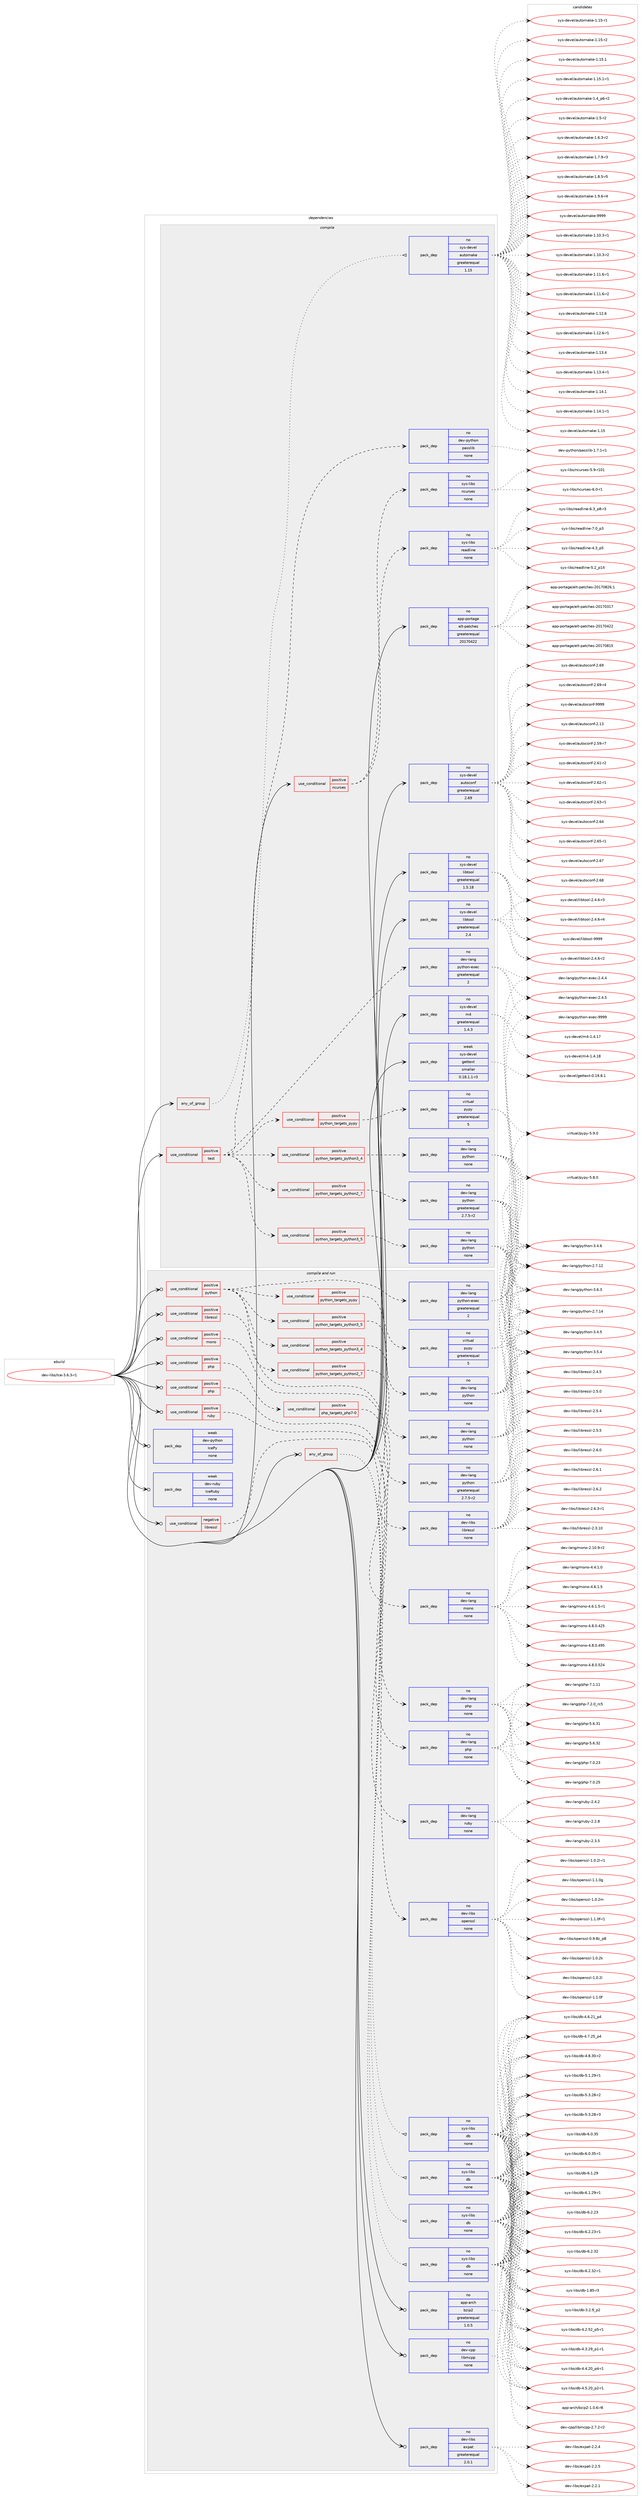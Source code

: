 digraph prolog {

# *************
# Graph options
# *************

newrank=true;
concentrate=true;
compound=true;
graph [rankdir=LR,fontname=Helvetica,fontsize=10,ranksep=1.5];#, ranksep=2.5, nodesep=0.2];
edge  [arrowhead=vee];
node  [fontname=Helvetica,fontsize=10];

# **********
# The ebuild
# **********

subgraph cluster_leftcol {
color=gray;
rank=same;
label=<<i>ebuild</i>>;
id [label="dev-libs/Ice-3.6.3-r1", color=red, width=4, href="../dev-libs/Ice-3.6.3-r1.svg"];
}

# ****************
# The dependencies
# ****************

subgraph cluster_midcol {
color=gray;
label=<<i>dependencies</i>>;
subgraph cluster_compile {
fillcolor="#eeeeee";
style=filled;
label=<<i>compile</i>>;
subgraph any3173 {
dependency110841 [label=<<TABLE BORDER="0" CELLBORDER="1" CELLSPACING="0" CELLPADDING="4"><TR><TD CELLPADDING="10">any_of_group</TD></TR></TABLE>>, shape=none, color=red];subgraph pack83566 {
dependency110842 [label=<<TABLE BORDER="0" CELLBORDER="1" CELLSPACING="0" CELLPADDING="4" WIDTH="220"><TR><TD ROWSPAN="6" CELLPADDING="30">pack_dep</TD></TR><TR><TD WIDTH="110">no</TD></TR><TR><TD>sys-devel</TD></TR><TR><TD>automake</TD></TR><TR><TD>greaterequal</TD></TR><TR><TD>1.15</TD></TR></TABLE>>, shape=none, color=blue];
}
dependency110841:e -> dependency110842:w [weight=20,style="dotted",arrowhead="oinv"];
}
id:e -> dependency110841:w [weight=20,style="solid",arrowhead="vee"];
subgraph cond24072 {
dependency110843 [label=<<TABLE BORDER="0" CELLBORDER="1" CELLSPACING="0" CELLPADDING="4"><TR><TD ROWSPAN="3" CELLPADDING="10">use_conditional</TD></TR><TR><TD>positive</TD></TR><TR><TD>ncurses</TD></TR></TABLE>>, shape=none, color=red];
subgraph pack83567 {
dependency110844 [label=<<TABLE BORDER="0" CELLBORDER="1" CELLSPACING="0" CELLPADDING="4" WIDTH="220"><TR><TD ROWSPAN="6" CELLPADDING="30">pack_dep</TD></TR><TR><TD WIDTH="110">no</TD></TR><TR><TD>sys-libs</TD></TR><TR><TD>ncurses</TD></TR><TR><TD>none</TD></TR><TR><TD></TD></TR></TABLE>>, shape=none, color=blue];
}
dependency110843:e -> dependency110844:w [weight=20,style="dashed",arrowhead="vee"];
subgraph pack83568 {
dependency110845 [label=<<TABLE BORDER="0" CELLBORDER="1" CELLSPACING="0" CELLPADDING="4" WIDTH="220"><TR><TD ROWSPAN="6" CELLPADDING="30">pack_dep</TD></TR><TR><TD WIDTH="110">no</TD></TR><TR><TD>sys-libs</TD></TR><TR><TD>readline</TD></TR><TR><TD>none</TD></TR><TR><TD></TD></TR></TABLE>>, shape=none, color=blue];
}
dependency110843:e -> dependency110845:w [weight=20,style="dashed",arrowhead="vee"];
}
id:e -> dependency110843:w [weight=20,style="solid",arrowhead="vee"];
subgraph cond24073 {
dependency110846 [label=<<TABLE BORDER="0" CELLBORDER="1" CELLSPACING="0" CELLPADDING="4"><TR><TD ROWSPAN="3" CELLPADDING="10">use_conditional</TD></TR><TR><TD>positive</TD></TR><TR><TD>test</TD></TR></TABLE>>, shape=none, color=red];
subgraph cond24074 {
dependency110847 [label=<<TABLE BORDER="0" CELLBORDER="1" CELLSPACING="0" CELLPADDING="4"><TR><TD ROWSPAN="3" CELLPADDING="10">use_conditional</TD></TR><TR><TD>positive</TD></TR><TR><TD>python_targets_pypy</TD></TR></TABLE>>, shape=none, color=red];
subgraph pack83569 {
dependency110848 [label=<<TABLE BORDER="0" CELLBORDER="1" CELLSPACING="0" CELLPADDING="4" WIDTH="220"><TR><TD ROWSPAN="6" CELLPADDING="30">pack_dep</TD></TR><TR><TD WIDTH="110">no</TD></TR><TR><TD>virtual</TD></TR><TR><TD>pypy</TD></TR><TR><TD>greaterequal</TD></TR><TR><TD>5</TD></TR></TABLE>>, shape=none, color=blue];
}
dependency110847:e -> dependency110848:w [weight=20,style="dashed",arrowhead="vee"];
}
dependency110846:e -> dependency110847:w [weight=20,style="dashed",arrowhead="vee"];
subgraph cond24075 {
dependency110849 [label=<<TABLE BORDER="0" CELLBORDER="1" CELLSPACING="0" CELLPADDING="4"><TR><TD ROWSPAN="3" CELLPADDING="10">use_conditional</TD></TR><TR><TD>positive</TD></TR><TR><TD>python_targets_python2_7</TD></TR></TABLE>>, shape=none, color=red];
subgraph pack83570 {
dependency110850 [label=<<TABLE BORDER="0" CELLBORDER="1" CELLSPACING="0" CELLPADDING="4" WIDTH="220"><TR><TD ROWSPAN="6" CELLPADDING="30">pack_dep</TD></TR><TR><TD WIDTH="110">no</TD></TR><TR><TD>dev-lang</TD></TR><TR><TD>python</TD></TR><TR><TD>greaterequal</TD></TR><TR><TD>2.7.5-r2</TD></TR></TABLE>>, shape=none, color=blue];
}
dependency110849:e -> dependency110850:w [weight=20,style="dashed",arrowhead="vee"];
}
dependency110846:e -> dependency110849:w [weight=20,style="dashed",arrowhead="vee"];
subgraph cond24076 {
dependency110851 [label=<<TABLE BORDER="0" CELLBORDER="1" CELLSPACING="0" CELLPADDING="4"><TR><TD ROWSPAN="3" CELLPADDING="10">use_conditional</TD></TR><TR><TD>positive</TD></TR><TR><TD>python_targets_python3_4</TD></TR></TABLE>>, shape=none, color=red];
subgraph pack83571 {
dependency110852 [label=<<TABLE BORDER="0" CELLBORDER="1" CELLSPACING="0" CELLPADDING="4" WIDTH="220"><TR><TD ROWSPAN="6" CELLPADDING="30">pack_dep</TD></TR><TR><TD WIDTH="110">no</TD></TR><TR><TD>dev-lang</TD></TR><TR><TD>python</TD></TR><TR><TD>none</TD></TR><TR><TD></TD></TR></TABLE>>, shape=none, color=blue];
}
dependency110851:e -> dependency110852:w [weight=20,style="dashed",arrowhead="vee"];
}
dependency110846:e -> dependency110851:w [weight=20,style="dashed",arrowhead="vee"];
subgraph cond24077 {
dependency110853 [label=<<TABLE BORDER="0" CELLBORDER="1" CELLSPACING="0" CELLPADDING="4"><TR><TD ROWSPAN="3" CELLPADDING="10">use_conditional</TD></TR><TR><TD>positive</TD></TR><TR><TD>python_targets_python3_5</TD></TR></TABLE>>, shape=none, color=red];
subgraph pack83572 {
dependency110854 [label=<<TABLE BORDER="0" CELLBORDER="1" CELLSPACING="0" CELLPADDING="4" WIDTH="220"><TR><TD ROWSPAN="6" CELLPADDING="30">pack_dep</TD></TR><TR><TD WIDTH="110">no</TD></TR><TR><TD>dev-lang</TD></TR><TR><TD>python</TD></TR><TR><TD>none</TD></TR><TR><TD></TD></TR></TABLE>>, shape=none, color=blue];
}
dependency110853:e -> dependency110854:w [weight=20,style="dashed",arrowhead="vee"];
}
dependency110846:e -> dependency110853:w [weight=20,style="dashed",arrowhead="vee"];
subgraph pack83573 {
dependency110855 [label=<<TABLE BORDER="0" CELLBORDER="1" CELLSPACING="0" CELLPADDING="4" WIDTH="220"><TR><TD ROWSPAN="6" CELLPADDING="30">pack_dep</TD></TR><TR><TD WIDTH="110">no</TD></TR><TR><TD>dev-lang</TD></TR><TR><TD>python-exec</TD></TR><TR><TD>greaterequal</TD></TR><TR><TD>2</TD></TR></TABLE>>, shape=none, color=blue];
}
dependency110846:e -> dependency110855:w [weight=20,style="dashed",arrowhead="vee"];
subgraph pack83574 {
dependency110856 [label=<<TABLE BORDER="0" CELLBORDER="1" CELLSPACING="0" CELLPADDING="4" WIDTH="220"><TR><TD ROWSPAN="6" CELLPADDING="30">pack_dep</TD></TR><TR><TD WIDTH="110">no</TD></TR><TR><TD>dev-python</TD></TR><TR><TD>passlib</TD></TR><TR><TD>none</TD></TR><TR><TD></TD></TR></TABLE>>, shape=none, color=blue];
}
dependency110846:e -> dependency110856:w [weight=20,style="dashed",arrowhead="vee"];
}
id:e -> dependency110846:w [weight=20,style="solid",arrowhead="vee"];
subgraph pack83575 {
dependency110857 [label=<<TABLE BORDER="0" CELLBORDER="1" CELLSPACING="0" CELLPADDING="4" WIDTH="220"><TR><TD ROWSPAN="6" CELLPADDING="30">pack_dep</TD></TR><TR><TD WIDTH="110">no</TD></TR><TR><TD>app-portage</TD></TR><TR><TD>elt-patches</TD></TR><TR><TD>greaterequal</TD></TR><TR><TD>20170422</TD></TR></TABLE>>, shape=none, color=blue];
}
id:e -> dependency110857:w [weight=20,style="solid",arrowhead="vee"];
subgraph pack83576 {
dependency110858 [label=<<TABLE BORDER="0" CELLBORDER="1" CELLSPACING="0" CELLPADDING="4" WIDTH="220"><TR><TD ROWSPAN="6" CELLPADDING="30">pack_dep</TD></TR><TR><TD WIDTH="110">no</TD></TR><TR><TD>sys-devel</TD></TR><TR><TD>autoconf</TD></TR><TR><TD>greaterequal</TD></TR><TR><TD>2.69</TD></TR></TABLE>>, shape=none, color=blue];
}
id:e -> dependency110858:w [weight=20,style="solid",arrowhead="vee"];
subgraph pack83577 {
dependency110859 [label=<<TABLE BORDER="0" CELLBORDER="1" CELLSPACING="0" CELLPADDING="4" WIDTH="220"><TR><TD ROWSPAN="6" CELLPADDING="30">pack_dep</TD></TR><TR><TD WIDTH="110">no</TD></TR><TR><TD>sys-devel</TD></TR><TR><TD>libtool</TD></TR><TR><TD>greaterequal</TD></TR><TR><TD>1.5.18</TD></TR></TABLE>>, shape=none, color=blue];
}
id:e -> dependency110859:w [weight=20,style="solid",arrowhead="vee"];
subgraph pack83578 {
dependency110860 [label=<<TABLE BORDER="0" CELLBORDER="1" CELLSPACING="0" CELLPADDING="4" WIDTH="220"><TR><TD ROWSPAN="6" CELLPADDING="30">pack_dep</TD></TR><TR><TD WIDTH="110">no</TD></TR><TR><TD>sys-devel</TD></TR><TR><TD>libtool</TD></TR><TR><TD>greaterequal</TD></TR><TR><TD>2.4</TD></TR></TABLE>>, shape=none, color=blue];
}
id:e -> dependency110860:w [weight=20,style="solid",arrowhead="vee"];
subgraph pack83579 {
dependency110861 [label=<<TABLE BORDER="0" CELLBORDER="1" CELLSPACING="0" CELLPADDING="4" WIDTH="220"><TR><TD ROWSPAN="6" CELLPADDING="30">pack_dep</TD></TR><TR><TD WIDTH="110">no</TD></TR><TR><TD>sys-devel</TD></TR><TR><TD>m4</TD></TR><TR><TD>greaterequal</TD></TR><TR><TD>1.4.3</TD></TR></TABLE>>, shape=none, color=blue];
}
id:e -> dependency110861:w [weight=20,style="solid",arrowhead="vee"];
subgraph pack83580 {
dependency110862 [label=<<TABLE BORDER="0" CELLBORDER="1" CELLSPACING="0" CELLPADDING="4" WIDTH="220"><TR><TD ROWSPAN="6" CELLPADDING="30">pack_dep</TD></TR><TR><TD WIDTH="110">weak</TD></TR><TR><TD>sys-devel</TD></TR><TR><TD>gettext</TD></TR><TR><TD>smaller</TD></TR><TR><TD>0.18.1.1-r3</TD></TR></TABLE>>, shape=none, color=blue];
}
id:e -> dependency110862:w [weight=20,style="solid",arrowhead="vee"];
}
subgraph cluster_compileandrun {
fillcolor="#eeeeee";
style=filled;
label=<<i>compile and run</i>>;
subgraph any3174 {
dependency110863 [label=<<TABLE BORDER="0" CELLBORDER="1" CELLSPACING="0" CELLPADDING="4"><TR><TD CELLPADDING="10">any_of_group</TD></TR></TABLE>>, shape=none, color=red];subgraph pack83581 {
dependency110864 [label=<<TABLE BORDER="0" CELLBORDER="1" CELLSPACING="0" CELLPADDING="4" WIDTH="220"><TR><TD ROWSPAN="6" CELLPADDING="30">pack_dep</TD></TR><TR><TD WIDTH="110">no</TD></TR><TR><TD>sys-libs</TD></TR><TR><TD>db</TD></TR><TR><TD>none</TD></TR><TR><TD></TD></TR></TABLE>>, shape=none, color=blue];
}
dependency110863:e -> dependency110864:w [weight=20,style="dotted",arrowhead="oinv"];
subgraph pack83582 {
dependency110865 [label=<<TABLE BORDER="0" CELLBORDER="1" CELLSPACING="0" CELLPADDING="4" WIDTH="220"><TR><TD ROWSPAN="6" CELLPADDING="30">pack_dep</TD></TR><TR><TD WIDTH="110">no</TD></TR><TR><TD>sys-libs</TD></TR><TR><TD>db</TD></TR><TR><TD>none</TD></TR><TR><TD></TD></TR></TABLE>>, shape=none, color=blue];
}
dependency110863:e -> dependency110865:w [weight=20,style="dotted",arrowhead="oinv"];
subgraph pack83583 {
dependency110866 [label=<<TABLE BORDER="0" CELLBORDER="1" CELLSPACING="0" CELLPADDING="4" WIDTH="220"><TR><TD ROWSPAN="6" CELLPADDING="30">pack_dep</TD></TR><TR><TD WIDTH="110">no</TD></TR><TR><TD>sys-libs</TD></TR><TR><TD>db</TD></TR><TR><TD>none</TD></TR><TR><TD></TD></TR></TABLE>>, shape=none, color=blue];
}
dependency110863:e -> dependency110866:w [weight=20,style="dotted",arrowhead="oinv"];
subgraph pack83584 {
dependency110867 [label=<<TABLE BORDER="0" CELLBORDER="1" CELLSPACING="0" CELLPADDING="4" WIDTH="220"><TR><TD ROWSPAN="6" CELLPADDING="30">pack_dep</TD></TR><TR><TD WIDTH="110">no</TD></TR><TR><TD>sys-libs</TD></TR><TR><TD>db</TD></TR><TR><TD>none</TD></TR><TR><TD></TD></TR></TABLE>>, shape=none, color=blue];
}
dependency110863:e -> dependency110867:w [weight=20,style="dotted",arrowhead="oinv"];
}
id:e -> dependency110863:w [weight=20,style="solid",arrowhead="odotvee"];
subgraph cond24078 {
dependency110868 [label=<<TABLE BORDER="0" CELLBORDER="1" CELLSPACING="0" CELLPADDING="4"><TR><TD ROWSPAN="3" CELLPADDING="10">use_conditional</TD></TR><TR><TD>negative</TD></TR><TR><TD>libressl</TD></TR></TABLE>>, shape=none, color=red];
subgraph pack83585 {
dependency110869 [label=<<TABLE BORDER="0" CELLBORDER="1" CELLSPACING="0" CELLPADDING="4" WIDTH="220"><TR><TD ROWSPAN="6" CELLPADDING="30">pack_dep</TD></TR><TR><TD WIDTH="110">no</TD></TR><TR><TD>dev-libs</TD></TR><TR><TD>openssl</TD></TR><TR><TD>none</TD></TR><TR><TD></TD></TR></TABLE>>, shape=none, color=blue];
}
dependency110868:e -> dependency110869:w [weight=20,style="dashed",arrowhead="vee"];
}
id:e -> dependency110868:w [weight=20,style="solid",arrowhead="odotvee"];
subgraph cond24079 {
dependency110870 [label=<<TABLE BORDER="0" CELLBORDER="1" CELLSPACING="0" CELLPADDING="4"><TR><TD ROWSPAN="3" CELLPADDING="10">use_conditional</TD></TR><TR><TD>positive</TD></TR><TR><TD>libressl</TD></TR></TABLE>>, shape=none, color=red];
subgraph pack83586 {
dependency110871 [label=<<TABLE BORDER="0" CELLBORDER="1" CELLSPACING="0" CELLPADDING="4" WIDTH="220"><TR><TD ROWSPAN="6" CELLPADDING="30">pack_dep</TD></TR><TR><TD WIDTH="110">no</TD></TR><TR><TD>dev-libs</TD></TR><TR><TD>libressl</TD></TR><TR><TD>none</TD></TR><TR><TD></TD></TR></TABLE>>, shape=none, color=blue];
}
dependency110870:e -> dependency110871:w [weight=20,style="dashed",arrowhead="vee"];
}
id:e -> dependency110870:w [weight=20,style="solid",arrowhead="odotvee"];
subgraph cond24080 {
dependency110872 [label=<<TABLE BORDER="0" CELLBORDER="1" CELLSPACING="0" CELLPADDING="4"><TR><TD ROWSPAN="3" CELLPADDING="10">use_conditional</TD></TR><TR><TD>positive</TD></TR><TR><TD>mono</TD></TR></TABLE>>, shape=none, color=red];
subgraph pack83587 {
dependency110873 [label=<<TABLE BORDER="0" CELLBORDER="1" CELLSPACING="0" CELLPADDING="4" WIDTH="220"><TR><TD ROWSPAN="6" CELLPADDING="30">pack_dep</TD></TR><TR><TD WIDTH="110">no</TD></TR><TR><TD>dev-lang</TD></TR><TR><TD>mono</TD></TR><TR><TD>none</TD></TR><TR><TD></TD></TR></TABLE>>, shape=none, color=blue];
}
dependency110872:e -> dependency110873:w [weight=20,style="dashed",arrowhead="vee"];
}
id:e -> dependency110872:w [weight=20,style="solid",arrowhead="odotvee"];
subgraph cond24081 {
dependency110874 [label=<<TABLE BORDER="0" CELLBORDER="1" CELLSPACING="0" CELLPADDING="4"><TR><TD ROWSPAN="3" CELLPADDING="10">use_conditional</TD></TR><TR><TD>positive</TD></TR><TR><TD>php</TD></TR></TABLE>>, shape=none, color=red];
subgraph cond24082 {
dependency110875 [label=<<TABLE BORDER="0" CELLBORDER="1" CELLSPACING="0" CELLPADDING="4"><TR><TD ROWSPAN="3" CELLPADDING="10">use_conditional</TD></TR><TR><TD>positive</TD></TR><TR><TD>php_targets_php7-0</TD></TR></TABLE>>, shape=none, color=red];
subgraph pack83588 {
dependency110876 [label=<<TABLE BORDER="0" CELLBORDER="1" CELLSPACING="0" CELLPADDING="4" WIDTH="220"><TR><TD ROWSPAN="6" CELLPADDING="30">pack_dep</TD></TR><TR><TD WIDTH="110">no</TD></TR><TR><TD>dev-lang</TD></TR><TR><TD>php</TD></TR><TR><TD>none</TD></TR><TR><TD></TD></TR></TABLE>>, shape=none, color=blue];
}
dependency110875:e -> dependency110876:w [weight=20,style="dashed",arrowhead="vee"];
}
dependency110874:e -> dependency110875:w [weight=20,style="dashed",arrowhead="vee"];
}
id:e -> dependency110874:w [weight=20,style="solid",arrowhead="odotvee"];
subgraph cond24083 {
dependency110877 [label=<<TABLE BORDER="0" CELLBORDER="1" CELLSPACING="0" CELLPADDING="4"><TR><TD ROWSPAN="3" CELLPADDING="10">use_conditional</TD></TR><TR><TD>positive</TD></TR><TR><TD>php</TD></TR></TABLE>>, shape=none, color=red];
subgraph pack83589 {
dependency110878 [label=<<TABLE BORDER="0" CELLBORDER="1" CELLSPACING="0" CELLPADDING="4" WIDTH="220"><TR><TD ROWSPAN="6" CELLPADDING="30">pack_dep</TD></TR><TR><TD WIDTH="110">no</TD></TR><TR><TD>dev-lang</TD></TR><TR><TD>php</TD></TR><TR><TD>none</TD></TR><TR><TD></TD></TR></TABLE>>, shape=none, color=blue];
}
dependency110877:e -> dependency110878:w [weight=20,style="dashed",arrowhead="vee"];
}
id:e -> dependency110877:w [weight=20,style="solid",arrowhead="odotvee"];
subgraph cond24084 {
dependency110879 [label=<<TABLE BORDER="0" CELLBORDER="1" CELLSPACING="0" CELLPADDING="4"><TR><TD ROWSPAN="3" CELLPADDING="10">use_conditional</TD></TR><TR><TD>positive</TD></TR><TR><TD>python</TD></TR></TABLE>>, shape=none, color=red];
subgraph cond24085 {
dependency110880 [label=<<TABLE BORDER="0" CELLBORDER="1" CELLSPACING="0" CELLPADDING="4"><TR><TD ROWSPAN="3" CELLPADDING="10">use_conditional</TD></TR><TR><TD>positive</TD></TR><TR><TD>python_targets_pypy</TD></TR></TABLE>>, shape=none, color=red];
subgraph pack83590 {
dependency110881 [label=<<TABLE BORDER="0" CELLBORDER="1" CELLSPACING="0" CELLPADDING="4" WIDTH="220"><TR><TD ROWSPAN="6" CELLPADDING="30">pack_dep</TD></TR><TR><TD WIDTH="110">no</TD></TR><TR><TD>virtual</TD></TR><TR><TD>pypy</TD></TR><TR><TD>greaterequal</TD></TR><TR><TD>5</TD></TR></TABLE>>, shape=none, color=blue];
}
dependency110880:e -> dependency110881:w [weight=20,style="dashed",arrowhead="vee"];
}
dependency110879:e -> dependency110880:w [weight=20,style="dashed",arrowhead="vee"];
subgraph cond24086 {
dependency110882 [label=<<TABLE BORDER="0" CELLBORDER="1" CELLSPACING="0" CELLPADDING="4"><TR><TD ROWSPAN="3" CELLPADDING="10">use_conditional</TD></TR><TR><TD>positive</TD></TR><TR><TD>python_targets_python2_7</TD></TR></TABLE>>, shape=none, color=red];
subgraph pack83591 {
dependency110883 [label=<<TABLE BORDER="0" CELLBORDER="1" CELLSPACING="0" CELLPADDING="4" WIDTH="220"><TR><TD ROWSPAN="6" CELLPADDING="30">pack_dep</TD></TR><TR><TD WIDTH="110">no</TD></TR><TR><TD>dev-lang</TD></TR><TR><TD>python</TD></TR><TR><TD>greaterequal</TD></TR><TR><TD>2.7.5-r2</TD></TR></TABLE>>, shape=none, color=blue];
}
dependency110882:e -> dependency110883:w [weight=20,style="dashed",arrowhead="vee"];
}
dependency110879:e -> dependency110882:w [weight=20,style="dashed",arrowhead="vee"];
subgraph cond24087 {
dependency110884 [label=<<TABLE BORDER="0" CELLBORDER="1" CELLSPACING="0" CELLPADDING="4"><TR><TD ROWSPAN="3" CELLPADDING="10">use_conditional</TD></TR><TR><TD>positive</TD></TR><TR><TD>python_targets_python3_4</TD></TR></TABLE>>, shape=none, color=red];
subgraph pack83592 {
dependency110885 [label=<<TABLE BORDER="0" CELLBORDER="1" CELLSPACING="0" CELLPADDING="4" WIDTH="220"><TR><TD ROWSPAN="6" CELLPADDING="30">pack_dep</TD></TR><TR><TD WIDTH="110">no</TD></TR><TR><TD>dev-lang</TD></TR><TR><TD>python</TD></TR><TR><TD>none</TD></TR><TR><TD></TD></TR></TABLE>>, shape=none, color=blue];
}
dependency110884:e -> dependency110885:w [weight=20,style="dashed",arrowhead="vee"];
}
dependency110879:e -> dependency110884:w [weight=20,style="dashed",arrowhead="vee"];
subgraph cond24088 {
dependency110886 [label=<<TABLE BORDER="0" CELLBORDER="1" CELLSPACING="0" CELLPADDING="4"><TR><TD ROWSPAN="3" CELLPADDING="10">use_conditional</TD></TR><TR><TD>positive</TD></TR><TR><TD>python_targets_python3_5</TD></TR></TABLE>>, shape=none, color=red];
subgraph pack83593 {
dependency110887 [label=<<TABLE BORDER="0" CELLBORDER="1" CELLSPACING="0" CELLPADDING="4" WIDTH="220"><TR><TD ROWSPAN="6" CELLPADDING="30">pack_dep</TD></TR><TR><TD WIDTH="110">no</TD></TR><TR><TD>dev-lang</TD></TR><TR><TD>python</TD></TR><TR><TD>none</TD></TR><TR><TD></TD></TR></TABLE>>, shape=none, color=blue];
}
dependency110886:e -> dependency110887:w [weight=20,style="dashed",arrowhead="vee"];
}
dependency110879:e -> dependency110886:w [weight=20,style="dashed",arrowhead="vee"];
subgraph pack83594 {
dependency110888 [label=<<TABLE BORDER="0" CELLBORDER="1" CELLSPACING="0" CELLPADDING="4" WIDTH="220"><TR><TD ROWSPAN="6" CELLPADDING="30">pack_dep</TD></TR><TR><TD WIDTH="110">no</TD></TR><TR><TD>dev-lang</TD></TR><TR><TD>python-exec</TD></TR><TR><TD>greaterequal</TD></TR><TR><TD>2</TD></TR></TABLE>>, shape=none, color=blue];
}
dependency110879:e -> dependency110888:w [weight=20,style="dashed",arrowhead="vee"];
}
id:e -> dependency110879:w [weight=20,style="solid",arrowhead="odotvee"];
subgraph cond24089 {
dependency110889 [label=<<TABLE BORDER="0" CELLBORDER="1" CELLSPACING="0" CELLPADDING="4"><TR><TD ROWSPAN="3" CELLPADDING="10">use_conditional</TD></TR><TR><TD>positive</TD></TR><TR><TD>ruby</TD></TR></TABLE>>, shape=none, color=red];
subgraph pack83595 {
dependency110890 [label=<<TABLE BORDER="0" CELLBORDER="1" CELLSPACING="0" CELLPADDING="4" WIDTH="220"><TR><TD ROWSPAN="6" CELLPADDING="30">pack_dep</TD></TR><TR><TD WIDTH="110">no</TD></TR><TR><TD>dev-lang</TD></TR><TR><TD>ruby</TD></TR><TR><TD>none</TD></TR><TR><TD></TD></TR></TABLE>>, shape=none, color=blue];
}
dependency110889:e -> dependency110890:w [weight=20,style="dashed",arrowhead="vee"];
}
id:e -> dependency110889:w [weight=20,style="solid",arrowhead="odotvee"];
subgraph pack83596 {
dependency110891 [label=<<TABLE BORDER="0" CELLBORDER="1" CELLSPACING="0" CELLPADDING="4" WIDTH="220"><TR><TD ROWSPAN="6" CELLPADDING="30">pack_dep</TD></TR><TR><TD WIDTH="110">no</TD></TR><TR><TD>app-arch</TD></TR><TR><TD>bzip2</TD></TR><TR><TD>greaterequal</TD></TR><TR><TD>1.0.5</TD></TR></TABLE>>, shape=none, color=blue];
}
id:e -> dependency110891:w [weight=20,style="solid",arrowhead="odotvee"];
subgraph pack83597 {
dependency110892 [label=<<TABLE BORDER="0" CELLBORDER="1" CELLSPACING="0" CELLPADDING="4" WIDTH="220"><TR><TD ROWSPAN="6" CELLPADDING="30">pack_dep</TD></TR><TR><TD WIDTH="110">no</TD></TR><TR><TD>dev-cpp</TD></TR><TR><TD>libmcpp</TD></TR><TR><TD>none</TD></TR><TR><TD></TD></TR></TABLE>>, shape=none, color=blue];
}
id:e -> dependency110892:w [weight=20,style="solid",arrowhead="odotvee"];
subgraph pack83598 {
dependency110893 [label=<<TABLE BORDER="0" CELLBORDER="1" CELLSPACING="0" CELLPADDING="4" WIDTH="220"><TR><TD ROWSPAN="6" CELLPADDING="30">pack_dep</TD></TR><TR><TD WIDTH="110">no</TD></TR><TR><TD>dev-libs</TD></TR><TR><TD>expat</TD></TR><TR><TD>greaterequal</TD></TR><TR><TD>2.0.1</TD></TR></TABLE>>, shape=none, color=blue];
}
id:e -> dependency110893:w [weight=20,style="solid",arrowhead="odotvee"];
subgraph pack83599 {
dependency110894 [label=<<TABLE BORDER="0" CELLBORDER="1" CELLSPACING="0" CELLPADDING="4" WIDTH="220"><TR><TD ROWSPAN="6" CELLPADDING="30">pack_dep</TD></TR><TR><TD WIDTH="110">weak</TD></TR><TR><TD>dev-python</TD></TR><TR><TD>IcePy</TD></TR><TR><TD>none</TD></TR><TR><TD></TD></TR></TABLE>>, shape=none, color=blue];
}
id:e -> dependency110894:w [weight=20,style="solid",arrowhead="odotvee"];
subgraph pack83600 {
dependency110895 [label=<<TABLE BORDER="0" CELLBORDER="1" CELLSPACING="0" CELLPADDING="4" WIDTH="220"><TR><TD ROWSPAN="6" CELLPADDING="30">pack_dep</TD></TR><TR><TD WIDTH="110">weak</TD></TR><TR><TD>dev-ruby</TD></TR><TR><TD>IceRuby</TD></TR><TR><TD>none</TD></TR><TR><TD></TD></TR></TABLE>>, shape=none, color=blue];
}
id:e -> dependency110895:w [weight=20,style="solid",arrowhead="odotvee"];
}
subgraph cluster_run {
fillcolor="#eeeeee";
style=filled;
label=<<i>run</i>>;
}
}

# **************
# The candidates
# **************

subgraph cluster_choices {
rank=same;
color=gray;
label=<<i>candidates</i>>;

subgraph choice83566 {
color=black;
nodesep=1;
choice11512111545100101118101108479711711611110997107101454946494846514511449 [label="sys-devel/automake-1.10.3-r1", color=red, width=4,href="../sys-devel/automake-1.10.3-r1.svg"];
choice11512111545100101118101108479711711611110997107101454946494846514511450 [label="sys-devel/automake-1.10.3-r2", color=red, width=4,href="../sys-devel/automake-1.10.3-r2.svg"];
choice11512111545100101118101108479711711611110997107101454946494946544511449 [label="sys-devel/automake-1.11.6-r1", color=red, width=4,href="../sys-devel/automake-1.11.6-r1.svg"];
choice11512111545100101118101108479711711611110997107101454946494946544511450 [label="sys-devel/automake-1.11.6-r2", color=red, width=4,href="../sys-devel/automake-1.11.6-r2.svg"];
choice1151211154510010111810110847971171161111099710710145494649504654 [label="sys-devel/automake-1.12.6", color=red, width=4,href="../sys-devel/automake-1.12.6.svg"];
choice11512111545100101118101108479711711611110997107101454946495046544511449 [label="sys-devel/automake-1.12.6-r1", color=red, width=4,href="../sys-devel/automake-1.12.6-r1.svg"];
choice1151211154510010111810110847971171161111099710710145494649514652 [label="sys-devel/automake-1.13.4", color=red, width=4,href="../sys-devel/automake-1.13.4.svg"];
choice11512111545100101118101108479711711611110997107101454946495146524511449 [label="sys-devel/automake-1.13.4-r1", color=red, width=4,href="../sys-devel/automake-1.13.4-r1.svg"];
choice1151211154510010111810110847971171161111099710710145494649524649 [label="sys-devel/automake-1.14.1", color=red, width=4,href="../sys-devel/automake-1.14.1.svg"];
choice11512111545100101118101108479711711611110997107101454946495246494511449 [label="sys-devel/automake-1.14.1-r1", color=red, width=4,href="../sys-devel/automake-1.14.1-r1.svg"];
choice115121115451001011181011084797117116111109971071014549464953 [label="sys-devel/automake-1.15", color=red, width=4,href="../sys-devel/automake-1.15.svg"];
choice1151211154510010111810110847971171161111099710710145494649534511449 [label="sys-devel/automake-1.15-r1", color=red, width=4,href="../sys-devel/automake-1.15-r1.svg"];
choice1151211154510010111810110847971171161111099710710145494649534511450 [label="sys-devel/automake-1.15-r2", color=red, width=4,href="../sys-devel/automake-1.15-r2.svg"];
choice1151211154510010111810110847971171161111099710710145494649534649 [label="sys-devel/automake-1.15.1", color=red, width=4,href="../sys-devel/automake-1.15.1.svg"];
choice11512111545100101118101108479711711611110997107101454946495346494511449 [label="sys-devel/automake-1.15.1-r1", color=red, width=4,href="../sys-devel/automake-1.15.1-r1.svg"];
choice115121115451001011181011084797117116111109971071014549465295112544511450 [label="sys-devel/automake-1.4_p6-r2", color=red, width=4,href="../sys-devel/automake-1.4_p6-r2.svg"];
choice11512111545100101118101108479711711611110997107101454946534511450 [label="sys-devel/automake-1.5-r2", color=red, width=4,href="../sys-devel/automake-1.5-r2.svg"];
choice115121115451001011181011084797117116111109971071014549465446514511450 [label="sys-devel/automake-1.6.3-r2", color=red, width=4,href="../sys-devel/automake-1.6.3-r2.svg"];
choice115121115451001011181011084797117116111109971071014549465546574511451 [label="sys-devel/automake-1.7.9-r3", color=red, width=4,href="../sys-devel/automake-1.7.9-r3.svg"];
choice115121115451001011181011084797117116111109971071014549465646534511453 [label="sys-devel/automake-1.8.5-r5", color=red, width=4,href="../sys-devel/automake-1.8.5-r5.svg"];
choice115121115451001011181011084797117116111109971071014549465746544511452 [label="sys-devel/automake-1.9.6-r4", color=red, width=4,href="../sys-devel/automake-1.9.6-r4.svg"];
choice115121115451001011181011084797117116111109971071014557575757 [label="sys-devel/automake-9999", color=red, width=4,href="../sys-devel/automake-9999.svg"];
dependency110842:e -> choice11512111545100101118101108479711711611110997107101454946494846514511449:w [style=dotted,weight="100"];
dependency110842:e -> choice11512111545100101118101108479711711611110997107101454946494846514511450:w [style=dotted,weight="100"];
dependency110842:e -> choice11512111545100101118101108479711711611110997107101454946494946544511449:w [style=dotted,weight="100"];
dependency110842:e -> choice11512111545100101118101108479711711611110997107101454946494946544511450:w [style=dotted,weight="100"];
dependency110842:e -> choice1151211154510010111810110847971171161111099710710145494649504654:w [style=dotted,weight="100"];
dependency110842:e -> choice11512111545100101118101108479711711611110997107101454946495046544511449:w [style=dotted,weight="100"];
dependency110842:e -> choice1151211154510010111810110847971171161111099710710145494649514652:w [style=dotted,weight="100"];
dependency110842:e -> choice11512111545100101118101108479711711611110997107101454946495146524511449:w [style=dotted,weight="100"];
dependency110842:e -> choice1151211154510010111810110847971171161111099710710145494649524649:w [style=dotted,weight="100"];
dependency110842:e -> choice11512111545100101118101108479711711611110997107101454946495246494511449:w [style=dotted,weight="100"];
dependency110842:e -> choice115121115451001011181011084797117116111109971071014549464953:w [style=dotted,weight="100"];
dependency110842:e -> choice1151211154510010111810110847971171161111099710710145494649534511449:w [style=dotted,weight="100"];
dependency110842:e -> choice1151211154510010111810110847971171161111099710710145494649534511450:w [style=dotted,weight="100"];
dependency110842:e -> choice1151211154510010111810110847971171161111099710710145494649534649:w [style=dotted,weight="100"];
dependency110842:e -> choice11512111545100101118101108479711711611110997107101454946495346494511449:w [style=dotted,weight="100"];
dependency110842:e -> choice115121115451001011181011084797117116111109971071014549465295112544511450:w [style=dotted,weight="100"];
dependency110842:e -> choice11512111545100101118101108479711711611110997107101454946534511450:w [style=dotted,weight="100"];
dependency110842:e -> choice115121115451001011181011084797117116111109971071014549465446514511450:w [style=dotted,weight="100"];
dependency110842:e -> choice115121115451001011181011084797117116111109971071014549465546574511451:w [style=dotted,weight="100"];
dependency110842:e -> choice115121115451001011181011084797117116111109971071014549465646534511453:w [style=dotted,weight="100"];
dependency110842:e -> choice115121115451001011181011084797117116111109971071014549465746544511452:w [style=dotted,weight="100"];
dependency110842:e -> choice115121115451001011181011084797117116111109971071014557575757:w [style=dotted,weight="100"];
}
subgraph choice83567 {
color=black;
nodesep=1;
choice115121115451081059811547110991171141151011154553465745114494849 [label="sys-libs/ncurses-5.9-r101", color=red, width=4,href="../sys-libs/ncurses-5.9-r101.svg"];
choice11512111545108105981154711099117114115101115455446484511449 [label="sys-libs/ncurses-6.0-r1", color=red, width=4,href="../sys-libs/ncurses-6.0-r1.svg"];
dependency110844:e -> choice115121115451081059811547110991171141151011154553465745114494849:w [style=dotted,weight="100"];
dependency110844:e -> choice11512111545108105981154711099117114115101115455446484511449:w [style=dotted,weight="100"];
}
subgraph choice83568 {
color=black;
nodesep=1;
choice11512111545108105981154711410197100108105110101455246519511253 [label="sys-libs/readline-4.3_p5", color=red, width=4,href="../sys-libs/readline-4.3_p5.svg"];
choice1151211154510810598115471141019710010810511010145534650951124952 [label="sys-libs/readline-5.2_p14", color=red, width=4,href="../sys-libs/readline-5.2_p14.svg"];
choice115121115451081059811547114101971001081051101014554465195112564511451 [label="sys-libs/readline-6.3_p8-r3", color=red, width=4,href="../sys-libs/readline-6.3_p8-r3.svg"];
choice11512111545108105981154711410197100108105110101455546489511251 [label="sys-libs/readline-7.0_p3", color=red, width=4,href="../sys-libs/readline-7.0_p3.svg"];
dependency110845:e -> choice11512111545108105981154711410197100108105110101455246519511253:w [style=dotted,weight="100"];
dependency110845:e -> choice1151211154510810598115471141019710010810511010145534650951124952:w [style=dotted,weight="100"];
dependency110845:e -> choice115121115451081059811547114101971001081051101014554465195112564511451:w [style=dotted,weight="100"];
dependency110845:e -> choice11512111545108105981154711410197100108105110101455546489511251:w [style=dotted,weight="100"];
}
subgraph choice83569 {
color=black;
nodesep=1;
choice1181051141161179710847112121112121455346564648 [label="virtual/pypy-5.8.0", color=red, width=4,href="../virtual/pypy-5.8.0.svg"];
choice1181051141161179710847112121112121455346574648 [label="virtual/pypy-5.9.0", color=red, width=4,href="../virtual/pypy-5.9.0.svg"];
dependency110848:e -> choice1181051141161179710847112121112121455346564648:w [style=dotted,weight="100"];
dependency110848:e -> choice1181051141161179710847112121112121455346574648:w [style=dotted,weight="100"];
}
subgraph choice83570 {
color=black;
nodesep=1;
choice10010111845108971101034711212111610411111045504655464950 [label="dev-lang/python-2.7.12", color=red, width=4,href="../dev-lang/python-2.7.12.svg"];
choice10010111845108971101034711212111610411111045504655464952 [label="dev-lang/python-2.7.14", color=red, width=4,href="../dev-lang/python-2.7.14.svg"];
choice100101118451089711010347112121116104111110455146524653 [label="dev-lang/python-3.4.5", color=red, width=4,href="../dev-lang/python-3.4.5.svg"];
choice100101118451089711010347112121116104111110455146524654 [label="dev-lang/python-3.4.6", color=red, width=4,href="../dev-lang/python-3.4.6.svg"];
choice100101118451089711010347112121116104111110455146534652 [label="dev-lang/python-3.5.4", color=red, width=4,href="../dev-lang/python-3.5.4.svg"];
choice100101118451089711010347112121116104111110455146544651 [label="dev-lang/python-3.6.3", color=red, width=4,href="../dev-lang/python-3.6.3.svg"];
dependency110850:e -> choice10010111845108971101034711212111610411111045504655464950:w [style=dotted,weight="100"];
dependency110850:e -> choice10010111845108971101034711212111610411111045504655464952:w [style=dotted,weight="100"];
dependency110850:e -> choice100101118451089711010347112121116104111110455146524653:w [style=dotted,weight="100"];
dependency110850:e -> choice100101118451089711010347112121116104111110455146524654:w [style=dotted,weight="100"];
dependency110850:e -> choice100101118451089711010347112121116104111110455146534652:w [style=dotted,weight="100"];
dependency110850:e -> choice100101118451089711010347112121116104111110455146544651:w [style=dotted,weight="100"];
}
subgraph choice83571 {
color=black;
nodesep=1;
choice10010111845108971101034711212111610411111045504655464950 [label="dev-lang/python-2.7.12", color=red, width=4,href="../dev-lang/python-2.7.12.svg"];
choice10010111845108971101034711212111610411111045504655464952 [label="dev-lang/python-2.7.14", color=red, width=4,href="../dev-lang/python-2.7.14.svg"];
choice100101118451089711010347112121116104111110455146524653 [label="dev-lang/python-3.4.5", color=red, width=4,href="../dev-lang/python-3.4.5.svg"];
choice100101118451089711010347112121116104111110455146524654 [label="dev-lang/python-3.4.6", color=red, width=4,href="../dev-lang/python-3.4.6.svg"];
choice100101118451089711010347112121116104111110455146534652 [label="dev-lang/python-3.5.4", color=red, width=4,href="../dev-lang/python-3.5.4.svg"];
choice100101118451089711010347112121116104111110455146544651 [label="dev-lang/python-3.6.3", color=red, width=4,href="../dev-lang/python-3.6.3.svg"];
dependency110852:e -> choice10010111845108971101034711212111610411111045504655464950:w [style=dotted,weight="100"];
dependency110852:e -> choice10010111845108971101034711212111610411111045504655464952:w [style=dotted,weight="100"];
dependency110852:e -> choice100101118451089711010347112121116104111110455146524653:w [style=dotted,weight="100"];
dependency110852:e -> choice100101118451089711010347112121116104111110455146524654:w [style=dotted,weight="100"];
dependency110852:e -> choice100101118451089711010347112121116104111110455146534652:w [style=dotted,weight="100"];
dependency110852:e -> choice100101118451089711010347112121116104111110455146544651:w [style=dotted,weight="100"];
}
subgraph choice83572 {
color=black;
nodesep=1;
choice10010111845108971101034711212111610411111045504655464950 [label="dev-lang/python-2.7.12", color=red, width=4,href="../dev-lang/python-2.7.12.svg"];
choice10010111845108971101034711212111610411111045504655464952 [label="dev-lang/python-2.7.14", color=red, width=4,href="../dev-lang/python-2.7.14.svg"];
choice100101118451089711010347112121116104111110455146524653 [label="dev-lang/python-3.4.5", color=red, width=4,href="../dev-lang/python-3.4.5.svg"];
choice100101118451089711010347112121116104111110455146524654 [label="dev-lang/python-3.4.6", color=red, width=4,href="../dev-lang/python-3.4.6.svg"];
choice100101118451089711010347112121116104111110455146534652 [label="dev-lang/python-3.5.4", color=red, width=4,href="../dev-lang/python-3.5.4.svg"];
choice100101118451089711010347112121116104111110455146544651 [label="dev-lang/python-3.6.3", color=red, width=4,href="../dev-lang/python-3.6.3.svg"];
dependency110854:e -> choice10010111845108971101034711212111610411111045504655464950:w [style=dotted,weight="100"];
dependency110854:e -> choice10010111845108971101034711212111610411111045504655464952:w [style=dotted,weight="100"];
dependency110854:e -> choice100101118451089711010347112121116104111110455146524653:w [style=dotted,weight="100"];
dependency110854:e -> choice100101118451089711010347112121116104111110455146524654:w [style=dotted,weight="100"];
dependency110854:e -> choice100101118451089711010347112121116104111110455146534652:w [style=dotted,weight="100"];
dependency110854:e -> choice100101118451089711010347112121116104111110455146544651:w [style=dotted,weight="100"];
}
subgraph choice83573 {
color=black;
nodesep=1;
choice1001011184510897110103471121211161041111104510112010199455046524652 [label="dev-lang/python-exec-2.4.4", color=red, width=4,href="../dev-lang/python-exec-2.4.4.svg"];
choice1001011184510897110103471121211161041111104510112010199455046524653 [label="dev-lang/python-exec-2.4.5", color=red, width=4,href="../dev-lang/python-exec-2.4.5.svg"];
choice10010111845108971101034711212111610411111045101120101994557575757 [label="dev-lang/python-exec-9999", color=red, width=4,href="../dev-lang/python-exec-9999.svg"];
dependency110855:e -> choice1001011184510897110103471121211161041111104510112010199455046524652:w [style=dotted,weight="100"];
dependency110855:e -> choice1001011184510897110103471121211161041111104510112010199455046524653:w [style=dotted,weight="100"];
dependency110855:e -> choice10010111845108971101034711212111610411111045101120101994557575757:w [style=dotted,weight="100"];
}
subgraph choice83574 {
color=black;
nodesep=1;
choice100101118451121211161041111104711297115115108105984549465546494511449 [label="dev-python/passlib-1.7.1-r1", color=red, width=4,href="../dev-python/passlib-1.7.1-r1.svg"];
dependency110856:e -> choice100101118451121211161041111104711297115115108105984549465546494511449:w [style=dotted,weight="100"];
}
subgraph choice83575 {
color=black;
nodesep=1;
choice97112112451121111141169710310147101108116451129711699104101115455048495548514955 [label="app-portage/elt-patches-20170317", color=red, width=4,href="../app-portage/elt-patches-20170317.svg"];
choice97112112451121111141169710310147101108116451129711699104101115455048495548525050 [label="app-portage/elt-patches-20170422", color=red, width=4,href="../app-portage/elt-patches-20170422.svg"];
choice97112112451121111141169710310147101108116451129711699104101115455048495548564953 [label="app-portage/elt-patches-20170815", color=red, width=4,href="../app-portage/elt-patches-20170815.svg"];
choice971121124511211111411697103101471011081164511297116991041011154550484955485650544649 [label="app-portage/elt-patches-20170826.1", color=red, width=4,href="../app-portage/elt-patches-20170826.1.svg"];
dependency110857:e -> choice97112112451121111141169710310147101108116451129711699104101115455048495548514955:w [style=dotted,weight="100"];
dependency110857:e -> choice97112112451121111141169710310147101108116451129711699104101115455048495548525050:w [style=dotted,weight="100"];
dependency110857:e -> choice97112112451121111141169710310147101108116451129711699104101115455048495548564953:w [style=dotted,weight="100"];
dependency110857:e -> choice971121124511211111411697103101471011081164511297116991041011154550484955485650544649:w [style=dotted,weight="100"];
}
subgraph choice83576 {
color=black;
nodesep=1;
choice115121115451001011181011084797117116111991111101024550464951 [label="sys-devel/autoconf-2.13", color=red, width=4,href="../sys-devel/autoconf-2.13.svg"];
choice1151211154510010111810110847971171161119911111010245504653574511455 [label="sys-devel/autoconf-2.59-r7", color=red, width=4,href="../sys-devel/autoconf-2.59-r7.svg"];
choice1151211154510010111810110847971171161119911111010245504654494511450 [label="sys-devel/autoconf-2.61-r2", color=red, width=4,href="../sys-devel/autoconf-2.61-r2.svg"];
choice1151211154510010111810110847971171161119911111010245504654504511449 [label="sys-devel/autoconf-2.62-r1", color=red, width=4,href="../sys-devel/autoconf-2.62-r1.svg"];
choice1151211154510010111810110847971171161119911111010245504654514511449 [label="sys-devel/autoconf-2.63-r1", color=red, width=4,href="../sys-devel/autoconf-2.63-r1.svg"];
choice115121115451001011181011084797117116111991111101024550465452 [label="sys-devel/autoconf-2.64", color=red, width=4,href="../sys-devel/autoconf-2.64.svg"];
choice1151211154510010111810110847971171161119911111010245504654534511449 [label="sys-devel/autoconf-2.65-r1", color=red, width=4,href="../sys-devel/autoconf-2.65-r1.svg"];
choice115121115451001011181011084797117116111991111101024550465455 [label="sys-devel/autoconf-2.67", color=red, width=4,href="../sys-devel/autoconf-2.67.svg"];
choice115121115451001011181011084797117116111991111101024550465456 [label="sys-devel/autoconf-2.68", color=red, width=4,href="../sys-devel/autoconf-2.68.svg"];
choice115121115451001011181011084797117116111991111101024550465457 [label="sys-devel/autoconf-2.69", color=red, width=4,href="../sys-devel/autoconf-2.69.svg"];
choice1151211154510010111810110847971171161119911111010245504654574511452 [label="sys-devel/autoconf-2.69-r4", color=red, width=4,href="../sys-devel/autoconf-2.69-r4.svg"];
choice115121115451001011181011084797117116111991111101024557575757 [label="sys-devel/autoconf-9999", color=red, width=4,href="../sys-devel/autoconf-9999.svg"];
dependency110858:e -> choice115121115451001011181011084797117116111991111101024550464951:w [style=dotted,weight="100"];
dependency110858:e -> choice1151211154510010111810110847971171161119911111010245504653574511455:w [style=dotted,weight="100"];
dependency110858:e -> choice1151211154510010111810110847971171161119911111010245504654494511450:w [style=dotted,weight="100"];
dependency110858:e -> choice1151211154510010111810110847971171161119911111010245504654504511449:w [style=dotted,weight="100"];
dependency110858:e -> choice1151211154510010111810110847971171161119911111010245504654514511449:w [style=dotted,weight="100"];
dependency110858:e -> choice115121115451001011181011084797117116111991111101024550465452:w [style=dotted,weight="100"];
dependency110858:e -> choice1151211154510010111810110847971171161119911111010245504654534511449:w [style=dotted,weight="100"];
dependency110858:e -> choice115121115451001011181011084797117116111991111101024550465455:w [style=dotted,weight="100"];
dependency110858:e -> choice115121115451001011181011084797117116111991111101024550465456:w [style=dotted,weight="100"];
dependency110858:e -> choice115121115451001011181011084797117116111991111101024550465457:w [style=dotted,weight="100"];
dependency110858:e -> choice1151211154510010111810110847971171161119911111010245504654574511452:w [style=dotted,weight="100"];
dependency110858:e -> choice115121115451001011181011084797117116111991111101024557575757:w [style=dotted,weight="100"];
}
subgraph choice83577 {
color=black;
nodesep=1;
choice1151211154510010111810110847108105981161111111084550465246544511450 [label="sys-devel/libtool-2.4.6-r2", color=red, width=4,href="../sys-devel/libtool-2.4.6-r2.svg"];
choice1151211154510010111810110847108105981161111111084550465246544511451 [label="sys-devel/libtool-2.4.6-r3", color=red, width=4,href="../sys-devel/libtool-2.4.6-r3.svg"];
choice1151211154510010111810110847108105981161111111084550465246544511452 [label="sys-devel/libtool-2.4.6-r4", color=red, width=4,href="../sys-devel/libtool-2.4.6-r4.svg"];
choice1151211154510010111810110847108105981161111111084557575757 [label="sys-devel/libtool-9999", color=red, width=4,href="../sys-devel/libtool-9999.svg"];
dependency110859:e -> choice1151211154510010111810110847108105981161111111084550465246544511450:w [style=dotted,weight="100"];
dependency110859:e -> choice1151211154510010111810110847108105981161111111084550465246544511451:w [style=dotted,weight="100"];
dependency110859:e -> choice1151211154510010111810110847108105981161111111084550465246544511452:w [style=dotted,weight="100"];
dependency110859:e -> choice1151211154510010111810110847108105981161111111084557575757:w [style=dotted,weight="100"];
}
subgraph choice83578 {
color=black;
nodesep=1;
choice1151211154510010111810110847108105981161111111084550465246544511450 [label="sys-devel/libtool-2.4.6-r2", color=red, width=4,href="../sys-devel/libtool-2.4.6-r2.svg"];
choice1151211154510010111810110847108105981161111111084550465246544511451 [label="sys-devel/libtool-2.4.6-r3", color=red, width=4,href="../sys-devel/libtool-2.4.6-r3.svg"];
choice1151211154510010111810110847108105981161111111084550465246544511452 [label="sys-devel/libtool-2.4.6-r4", color=red, width=4,href="../sys-devel/libtool-2.4.6-r4.svg"];
choice1151211154510010111810110847108105981161111111084557575757 [label="sys-devel/libtool-9999", color=red, width=4,href="../sys-devel/libtool-9999.svg"];
dependency110860:e -> choice1151211154510010111810110847108105981161111111084550465246544511450:w [style=dotted,weight="100"];
dependency110860:e -> choice1151211154510010111810110847108105981161111111084550465246544511451:w [style=dotted,weight="100"];
dependency110860:e -> choice1151211154510010111810110847108105981161111111084550465246544511452:w [style=dotted,weight="100"];
dependency110860:e -> choice1151211154510010111810110847108105981161111111084557575757:w [style=dotted,weight="100"];
}
subgraph choice83579 {
color=black;
nodesep=1;
choice11512111545100101118101108471095245494652464955 [label="sys-devel/m4-1.4.17", color=red, width=4,href="../sys-devel/m4-1.4.17.svg"];
choice11512111545100101118101108471095245494652464956 [label="sys-devel/m4-1.4.18", color=red, width=4,href="../sys-devel/m4-1.4.18.svg"];
dependency110861:e -> choice11512111545100101118101108471095245494652464955:w [style=dotted,weight="100"];
dependency110861:e -> choice11512111545100101118101108471095245494652464956:w [style=dotted,weight="100"];
}
subgraph choice83580 {
color=black;
nodesep=1;
choice1151211154510010111810110847103101116116101120116454846495746564649 [label="sys-devel/gettext-0.19.8.1", color=red, width=4,href="../sys-devel/gettext-0.19.8.1.svg"];
dependency110862:e -> choice1151211154510010111810110847103101116116101120116454846495746564649:w [style=dotted,weight="100"];
}
subgraph choice83581 {
color=black;
nodesep=1;
choice1151211154510810598115471009845494656534511451 [label="sys-libs/db-1.85-r3", color=red, width=4,href="../sys-libs/db-1.85-r3.svg"];
choice115121115451081059811547100984551465046579511250 [label="sys-libs/db-3.2.9_p2", color=red, width=4,href="../sys-libs/db-3.2.9_p2.svg"];
choice115121115451081059811547100984552465046535095112534511449 [label="sys-libs/db-4.2.52_p5-r1", color=red, width=4,href="../sys-libs/db-4.2.52_p5-r1.svg"];
choice115121115451081059811547100984552465146505795112494511449 [label="sys-libs/db-4.3.29_p1-r1", color=red, width=4,href="../sys-libs/db-4.3.29_p1-r1.svg"];
choice115121115451081059811547100984552465246504895112524511449 [label="sys-libs/db-4.4.20_p4-r1", color=red, width=4,href="../sys-libs/db-4.4.20_p4-r1.svg"];
choice115121115451081059811547100984552465346504895112504511449 [label="sys-libs/db-4.5.20_p2-r1", color=red, width=4,href="../sys-libs/db-4.5.20_p2-r1.svg"];
choice11512111545108105981154710098455246544650499511252 [label="sys-libs/db-4.6.21_p4", color=red, width=4,href="../sys-libs/db-4.6.21_p4.svg"];
choice11512111545108105981154710098455246554650539511252 [label="sys-libs/db-4.7.25_p4", color=red, width=4,href="../sys-libs/db-4.7.25_p4.svg"];
choice11512111545108105981154710098455246564651484511450 [label="sys-libs/db-4.8.30-r2", color=red, width=4,href="../sys-libs/db-4.8.30-r2.svg"];
choice11512111545108105981154710098455346494650574511449 [label="sys-libs/db-5.1.29-r1", color=red, width=4,href="../sys-libs/db-5.1.29-r1.svg"];
choice11512111545108105981154710098455346514650564511450 [label="sys-libs/db-5.3.28-r2", color=red, width=4,href="../sys-libs/db-5.3.28-r2.svg"];
choice11512111545108105981154710098455346514650564511451 [label="sys-libs/db-5.3.28-r3", color=red, width=4,href="../sys-libs/db-5.3.28-r3.svg"];
choice1151211154510810598115471009845544648465153 [label="sys-libs/db-6.0.35", color=red, width=4,href="../sys-libs/db-6.0.35.svg"];
choice11512111545108105981154710098455446484651534511449 [label="sys-libs/db-6.0.35-r1", color=red, width=4,href="../sys-libs/db-6.0.35-r1.svg"];
choice1151211154510810598115471009845544649465057 [label="sys-libs/db-6.1.29", color=red, width=4,href="../sys-libs/db-6.1.29.svg"];
choice11512111545108105981154710098455446494650574511449 [label="sys-libs/db-6.1.29-r1", color=red, width=4,href="../sys-libs/db-6.1.29-r1.svg"];
choice1151211154510810598115471009845544650465051 [label="sys-libs/db-6.2.23", color=red, width=4,href="../sys-libs/db-6.2.23.svg"];
choice11512111545108105981154710098455446504650514511449 [label="sys-libs/db-6.2.23-r1", color=red, width=4,href="../sys-libs/db-6.2.23-r1.svg"];
choice1151211154510810598115471009845544650465150 [label="sys-libs/db-6.2.32", color=red, width=4,href="../sys-libs/db-6.2.32.svg"];
choice11512111545108105981154710098455446504651504511449 [label="sys-libs/db-6.2.32-r1", color=red, width=4,href="../sys-libs/db-6.2.32-r1.svg"];
dependency110864:e -> choice1151211154510810598115471009845494656534511451:w [style=dotted,weight="100"];
dependency110864:e -> choice115121115451081059811547100984551465046579511250:w [style=dotted,weight="100"];
dependency110864:e -> choice115121115451081059811547100984552465046535095112534511449:w [style=dotted,weight="100"];
dependency110864:e -> choice115121115451081059811547100984552465146505795112494511449:w [style=dotted,weight="100"];
dependency110864:e -> choice115121115451081059811547100984552465246504895112524511449:w [style=dotted,weight="100"];
dependency110864:e -> choice115121115451081059811547100984552465346504895112504511449:w [style=dotted,weight="100"];
dependency110864:e -> choice11512111545108105981154710098455246544650499511252:w [style=dotted,weight="100"];
dependency110864:e -> choice11512111545108105981154710098455246554650539511252:w [style=dotted,weight="100"];
dependency110864:e -> choice11512111545108105981154710098455246564651484511450:w [style=dotted,weight="100"];
dependency110864:e -> choice11512111545108105981154710098455346494650574511449:w [style=dotted,weight="100"];
dependency110864:e -> choice11512111545108105981154710098455346514650564511450:w [style=dotted,weight="100"];
dependency110864:e -> choice11512111545108105981154710098455346514650564511451:w [style=dotted,weight="100"];
dependency110864:e -> choice1151211154510810598115471009845544648465153:w [style=dotted,weight="100"];
dependency110864:e -> choice11512111545108105981154710098455446484651534511449:w [style=dotted,weight="100"];
dependency110864:e -> choice1151211154510810598115471009845544649465057:w [style=dotted,weight="100"];
dependency110864:e -> choice11512111545108105981154710098455446494650574511449:w [style=dotted,weight="100"];
dependency110864:e -> choice1151211154510810598115471009845544650465051:w [style=dotted,weight="100"];
dependency110864:e -> choice11512111545108105981154710098455446504650514511449:w [style=dotted,weight="100"];
dependency110864:e -> choice1151211154510810598115471009845544650465150:w [style=dotted,weight="100"];
dependency110864:e -> choice11512111545108105981154710098455446504651504511449:w [style=dotted,weight="100"];
}
subgraph choice83582 {
color=black;
nodesep=1;
choice1151211154510810598115471009845494656534511451 [label="sys-libs/db-1.85-r3", color=red, width=4,href="../sys-libs/db-1.85-r3.svg"];
choice115121115451081059811547100984551465046579511250 [label="sys-libs/db-3.2.9_p2", color=red, width=4,href="../sys-libs/db-3.2.9_p2.svg"];
choice115121115451081059811547100984552465046535095112534511449 [label="sys-libs/db-4.2.52_p5-r1", color=red, width=4,href="../sys-libs/db-4.2.52_p5-r1.svg"];
choice115121115451081059811547100984552465146505795112494511449 [label="sys-libs/db-4.3.29_p1-r1", color=red, width=4,href="../sys-libs/db-4.3.29_p1-r1.svg"];
choice115121115451081059811547100984552465246504895112524511449 [label="sys-libs/db-4.4.20_p4-r1", color=red, width=4,href="../sys-libs/db-4.4.20_p4-r1.svg"];
choice115121115451081059811547100984552465346504895112504511449 [label="sys-libs/db-4.5.20_p2-r1", color=red, width=4,href="../sys-libs/db-4.5.20_p2-r1.svg"];
choice11512111545108105981154710098455246544650499511252 [label="sys-libs/db-4.6.21_p4", color=red, width=4,href="../sys-libs/db-4.6.21_p4.svg"];
choice11512111545108105981154710098455246554650539511252 [label="sys-libs/db-4.7.25_p4", color=red, width=4,href="../sys-libs/db-4.7.25_p4.svg"];
choice11512111545108105981154710098455246564651484511450 [label="sys-libs/db-4.8.30-r2", color=red, width=4,href="../sys-libs/db-4.8.30-r2.svg"];
choice11512111545108105981154710098455346494650574511449 [label="sys-libs/db-5.1.29-r1", color=red, width=4,href="../sys-libs/db-5.1.29-r1.svg"];
choice11512111545108105981154710098455346514650564511450 [label="sys-libs/db-5.3.28-r2", color=red, width=4,href="../sys-libs/db-5.3.28-r2.svg"];
choice11512111545108105981154710098455346514650564511451 [label="sys-libs/db-5.3.28-r3", color=red, width=4,href="../sys-libs/db-5.3.28-r3.svg"];
choice1151211154510810598115471009845544648465153 [label="sys-libs/db-6.0.35", color=red, width=4,href="../sys-libs/db-6.0.35.svg"];
choice11512111545108105981154710098455446484651534511449 [label="sys-libs/db-6.0.35-r1", color=red, width=4,href="../sys-libs/db-6.0.35-r1.svg"];
choice1151211154510810598115471009845544649465057 [label="sys-libs/db-6.1.29", color=red, width=4,href="../sys-libs/db-6.1.29.svg"];
choice11512111545108105981154710098455446494650574511449 [label="sys-libs/db-6.1.29-r1", color=red, width=4,href="../sys-libs/db-6.1.29-r1.svg"];
choice1151211154510810598115471009845544650465051 [label="sys-libs/db-6.2.23", color=red, width=4,href="../sys-libs/db-6.2.23.svg"];
choice11512111545108105981154710098455446504650514511449 [label="sys-libs/db-6.2.23-r1", color=red, width=4,href="../sys-libs/db-6.2.23-r1.svg"];
choice1151211154510810598115471009845544650465150 [label="sys-libs/db-6.2.32", color=red, width=4,href="../sys-libs/db-6.2.32.svg"];
choice11512111545108105981154710098455446504651504511449 [label="sys-libs/db-6.2.32-r1", color=red, width=4,href="../sys-libs/db-6.2.32-r1.svg"];
dependency110865:e -> choice1151211154510810598115471009845494656534511451:w [style=dotted,weight="100"];
dependency110865:e -> choice115121115451081059811547100984551465046579511250:w [style=dotted,weight="100"];
dependency110865:e -> choice115121115451081059811547100984552465046535095112534511449:w [style=dotted,weight="100"];
dependency110865:e -> choice115121115451081059811547100984552465146505795112494511449:w [style=dotted,weight="100"];
dependency110865:e -> choice115121115451081059811547100984552465246504895112524511449:w [style=dotted,weight="100"];
dependency110865:e -> choice115121115451081059811547100984552465346504895112504511449:w [style=dotted,weight="100"];
dependency110865:e -> choice11512111545108105981154710098455246544650499511252:w [style=dotted,weight="100"];
dependency110865:e -> choice11512111545108105981154710098455246554650539511252:w [style=dotted,weight="100"];
dependency110865:e -> choice11512111545108105981154710098455246564651484511450:w [style=dotted,weight="100"];
dependency110865:e -> choice11512111545108105981154710098455346494650574511449:w [style=dotted,weight="100"];
dependency110865:e -> choice11512111545108105981154710098455346514650564511450:w [style=dotted,weight="100"];
dependency110865:e -> choice11512111545108105981154710098455346514650564511451:w [style=dotted,weight="100"];
dependency110865:e -> choice1151211154510810598115471009845544648465153:w [style=dotted,weight="100"];
dependency110865:e -> choice11512111545108105981154710098455446484651534511449:w [style=dotted,weight="100"];
dependency110865:e -> choice1151211154510810598115471009845544649465057:w [style=dotted,weight="100"];
dependency110865:e -> choice11512111545108105981154710098455446494650574511449:w [style=dotted,weight="100"];
dependency110865:e -> choice1151211154510810598115471009845544650465051:w [style=dotted,weight="100"];
dependency110865:e -> choice11512111545108105981154710098455446504650514511449:w [style=dotted,weight="100"];
dependency110865:e -> choice1151211154510810598115471009845544650465150:w [style=dotted,weight="100"];
dependency110865:e -> choice11512111545108105981154710098455446504651504511449:w [style=dotted,weight="100"];
}
subgraph choice83583 {
color=black;
nodesep=1;
choice1151211154510810598115471009845494656534511451 [label="sys-libs/db-1.85-r3", color=red, width=4,href="../sys-libs/db-1.85-r3.svg"];
choice115121115451081059811547100984551465046579511250 [label="sys-libs/db-3.2.9_p2", color=red, width=4,href="../sys-libs/db-3.2.9_p2.svg"];
choice115121115451081059811547100984552465046535095112534511449 [label="sys-libs/db-4.2.52_p5-r1", color=red, width=4,href="../sys-libs/db-4.2.52_p5-r1.svg"];
choice115121115451081059811547100984552465146505795112494511449 [label="sys-libs/db-4.3.29_p1-r1", color=red, width=4,href="../sys-libs/db-4.3.29_p1-r1.svg"];
choice115121115451081059811547100984552465246504895112524511449 [label="sys-libs/db-4.4.20_p4-r1", color=red, width=4,href="../sys-libs/db-4.4.20_p4-r1.svg"];
choice115121115451081059811547100984552465346504895112504511449 [label="sys-libs/db-4.5.20_p2-r1", color=red, width=4,href="../sys-libs/db-4.5.20_p2-r1.svg"];
choice11512111545108105981154710098455246544650499511252 [label="sys-libs/db-4.6.21_p4", color=red, width=4,href="../sys-libs/db-4.6.21_p4.svg"];
choice11512111545108105981154710098455246554650539511252 [label="sys-libs/db-4.7.25_p4", color=red, width=4,href="../sys-libs/db-4.7.25_p4.svg"];
choice11512111545108105981154710098455246564651484511450 [label="sys-libs/db-4.8.30-r2", color=red, width=4,href="../sys-libs/db-4.8.30-r2.svg"];
choice11512111545108105981154710098455346494650574511449 [label="sys-libs/db-5.1.29-r1", color=red, width=4,href="../sys-libs/db-5.1.29-r1.svg"];
choice11512111545108105981154710098455346514650564511450 [label="sys-libs/db-5.3.28-r2", color=red, width=4,href="../sys-libs/db-5.3.28-r2.svg"];
choice11512111545108105981154710098455346514650564511451 [label="sys-libs/db-5.3.28-r3", color=red, width=4,href="../sys-libs/db-5.3.28-r3.svg"];
choice1151211154510810598115471009845544648465153 [label="sys-libs/db-6.0.35", color=red, width=4,href="../sys-libs/db-6.0.35.svg"];
choice11512111545108105981154710098455446484651534511449 [label="sys-libs/db-6.0.35-r1", color=red, width=4,href="../sys-libs/db-6.0.35-r1.svg"];
choice1151211154510810598115471009845544649465057 [label="sys-libs/db-6.1.29", color=red, width=4,href="../sys-libs/db-6.1.29.svg"];
choice11512111545108105981154710098455446494650574511449 [label="sys-libs/db-6.1.29-r1", color=red, width=4,href="../sys-libs/db-6.1.29-r1.svg"];
choice1151211154510810598115471009845544650465051 [label="sys-libs/db-6.2.23", color=red, width=4,href="../sys-libs/db-6.2.23.svg"];
choice11512111545108105981154710098455446504650514511449 [label="sys-libs/db-6.2.23-r1", color=red, width=4,href="../sys-libs/db-6.2.23-r1.svg"];
choice1151211154510810598115471009845544650465150 [label="sys-libs/db-6.2.32", color=red, width=4,href="../sys-libs/db-6.2.32.svg"];
choice11512111545108105981154710098455446504651504511449 [label="sys-libs/db-6.2.32-r1", color=red, width=4,href="../sys-libs/db-6.2.32-r1.svg"];
dependency110866:e -> choice1151211154510810598115471009845494656534511451:w [style=dotted,weight="100"];
dependency110866:e -> choice115121115451081059811547100984551465046579511250:w [style=dotted,weight="100"];
dependency110866:e -> choice115121115451081059811547100984552465046535095112534511449:w [style=dotted,weight="100"];
dependency110866:e -> choice115121115451081059811547100984552465146505795112494511449:w [style=dotted,weight="100"];
dependency110866:e -> choice115121115451081059811547100984552465246504895112524511449:w [style=dotted,weight="100"];
dependency110866:e -> choice115121115451081059811547100984552465346504895112504511449:w [style=dotted,weight="100"];
dependency110866:e -> choice11512111545108105981154710098455246544650499511252:w [style=dotted,weight="100"];
dependency110866:e -> choice11512111545108105981154710098455246554650539511252:w [style=dotted,weight="100"];
dependency110866:e -> choice11512111545108105981154710098455246564651484511450:w [style=dotted,weight="100"];
dependency110866:e -> choice11512111545108105981154710098455346494650574511449:w [style=dotted,weight="100"];
dependency110866:e -> choice11512111545108105981154710098455346514650564511450:w [style=dotted,weight="100"];
dependency110866:e -> choice11512111545108105981154710098455346514650564511451:w [style=dotted,weight="100"];
dependency110866:e -> choice1151211154510810598115471009845544648465153:w [style=dotted,weight="100"];
dependency110866:e -> choice11512111545108105981154710098455446484651534511449:w [style=dotted,weight="100"];
dependency110866:e -> choice1151211154510810598115471009845544649465057:w [style=dotted,weight="100"];
dependency110866:e -> choice11512111545108105981154710098455446494650574511449:w [style=dotted,weight="100"];
dependency110866:e -> choice1151211154510810598115471009845544650465051:w [style=dotted,weight="100"];
dependency110866:e -> choice11512111545108105981154710098455446504650514511449:w [style=dotted,weight="100"];
dependency110866:e -> choice1151211154510810598115471009845544650465150:w [style=dotted,weight="100"];
dependency110866:e -> choice11512111545108105981154710098455446504651504511449:w [style=dotted,weight="100"];
}
subgraph choice83584 {
color=black;
nodesep=1;
choice1151211154510810598115471009845494656534511451 [label="sys-libs/db-1.85-r3", color=red, width=4,href="../sys-libs/db-1.85-r3.svg"];
choice115121115451081059811547100984551465046579511250 [label="sys-libs/db-3.2.9_p2", color=red, width=4,href="../sys-libs/db-3.2.9_p2.svg"];
choice115121115451081059811547100984552465046535095112534511449 [label="sys-libs/db-4.2.52_p5-r1", color=red, width=4,href="../sys-libs/db-4.2.52_p5-r1.svg"];
choice115121115451081059811547100984552465146505795112494511449 [label="sys-libs/db-4.3.29_p1-r1", color=red, width=4,href="../sys-libs/db-4.3.29_p1-r1.svg"];
choice115121115451081059811547100984552465246504895112524511449 [label="sys-libs/db-4.4.20_p4-r1", color=red, width=4,href="../sys-libs/db-4.4.20_p4-r1.svg"];
choice115121115451081059811547100984552465346504895112504511449 [label="sys-libs/db-4.5.20_p2-r1", color=red, width=4,href="../sys-libs/db-4.5.20_p2-r1.svg"];
choice11512111545108105981154710098455246544650499511252 [label="sys-libs/db-4.6.21_p4", color=red, width=4,href="../sys-libs/db-4.6.21_p4.svg"];
choice11512111545108105981154710098455246554650539511252 [label="sys-libs/db-4.7.25_p4", color=red, width=4,href="../sys-libs/db-4.7.25_p4.svg"];
choice11512111545108105981154710098455246564651484511450 [label="sys-libs/db-4.8.30-r2", color=red, width=4,href="../sys-libs/db-4.8.30-r2.svg"];
choice11512111545108105981154710098455346494650574511449 [label="sys-libs/db-5.1.29-r1", color=red, width=4,href="../sys-libs/db-5.1.29-r1.svg"];
choice11512111545108105981154710098455346514650564511450 [label="sys-libs/db-5.3.28-r2", color=red, width=4,href="../sys-libs/db-5.3.28-r2.svg"];
choice11512111545108105981154710098455346514650564511451 [label="sys-libs/db-5.3.28-r3", color=red, width=4,href="../sys-libs/db-5.3.28-r3.svg"];
choice1151211154510810598115471009845544648465153 [label="sys-libs/db-6.0.35", color=red, width=4,href="../sys-libs/db-6.0.35.svg"];
choice11512111545108105981154710098455446484651534511449 [label="sys-libs/db-6.0.35-r1", color=red, width=4,href="../sys-libs/db-6.0.35-r1.svg"];
choice1151211154510810598115471009845544649465057 [label="sys-libs/db-6.1.29", color=red, width=4,href="../sys-libs/db-6.1.29.svg"];
choice11512111545108105981154710098455446494650574511449 [label="sys-libs/db-6.1.29-r1", color=red, width=4,href="../sys-libs/db-6.1.29-r1.svg"];
choice1151211154510810598115471009845544650465051 [label="sys-libs/db-6.2.23", color=red, width=4,href="../sys-libs/db-6.2.23.svg"];
choice11512111545108105981154710098455446504650514511449 [label="sys-libs/db-6.2.23-r1", color=red, width=4,href="../sys-libs/db-6.2.23-r1.svg"];
choice1151211154510810598115471009845544650465150 [label="sys-libs/db-6.2.32", color=red, width=4,href="../sys-libs/db-6.2.32.svg"];
choice11512111545108105981154710098455446504651504511449 [label="sys-libs/db-6.2.32-r1", color=red, width=4,href="../sys-libs/db-6.2.32-r1.svg"];
dependency110867:e -> choice1151211154510810598115471009845494656534511451:w [style=dotted,weight="100"];
dependency110867:e -> choice115121115451081059811547100984551465046579511250:w [style=dotted,weight="100"];
dependency110867:e -> choice115121115451081059811547100984552465046535095112534511449:w [style=dotted,weight="100"];
dependency110867:e -> choice115121115451081059811547100984552465146505795112494511449:w [style=dotted,weight="100"];
dependency110867:e -> choice115121115451081059811547100984552465246504895112524511449:w [style=dotted,weight="100"];
dependency110867:e -> choice115121115451081059811547100984552465346504895112504511449:w [style=dotted,weight="100"];
dependency110867:e -> choice11512111545108105981154710098455246544650499511252:w [style=dotted,weight="100"];
dependency110867:e -> choice11512111545108105981154710098455246554650539511252:w [style=dotted,weight="100"];
dependency110867:e -> choice11512111545108105981154710098455246564651484511450:w [style=dotted,weight="100"];
dependency110867:e -> choice11512111545108105981154710098455346494650574511449:w [style=dotted,weight="100"];
dependency110867:e -> choice11512111545108105981154710098455346514650564511450:w [style=dotted,weight="100"];
dependency110867:e -> choice11512111545108105981154710098455346514650564511451:w [style=dotted,weight="100"];
dependency110867:e -> choice1151211154510810598115471009845544648465153:w [style=dotted,weight="100"];
dependency110867:e -> choice11512111545108105981154710098455446484651534511449:w [style=dotted,weight="100"];
dependency110867:e -> choice1151211154510810598115471009845544649465057:w [style=dotted,weight="100"];
dependency110867:e -> choice11512111545108105981154710098455446494650574511449:w [style=dotted,weight="100"];
dependency110867:e -> choice1151211154510810598115471009845544650465051:w [style=dotted,weight="100"];
dependency110867:e -> choice11512111545108105981154710098455446504650514511449:w [style=dotted,weight="100"];
dependency110867:e -> choice1151211154510810598115471009845544650465150:w [style=dotted,weight="100"];
dependency110867:e -> choice11512111545108105981154710098455446504651504511449:w [style=dotted,weight="100"];
}
subgraph choice83585 {
color=black;
nodesep=1;
choice1001011184510810598115471111121011101151151084548465746561229511256 [label="dev-libs/openssl-0.9.8z_p8", color=red, width=4,href="../dev-libs/openssl-0.9.8z_p8.svg"];
choice100101118451081059811547111112101110115115108454946484650107 [label="dev-libs/openssl-1.0.2k", color=red, width=4,href="../dev-libs/openssl-1.0.2k.svg"];
choice100101118451081059811547111112101110115115108454946484650108 [label="dev-libs/openssl-1.0.2l", color=red, width=4,href="../dev-libs/openssl-1.0.2l.svg"];
choice1001011184510810598115471111121011101151151084549464846501084511449 [label="dev-libs/openssl-1.0.2l-r1", color=red, width=4,href="../dev-libs/openssl-1.0.2l-r1.svg"];
choice100101118451081059811547111112101110115115108454946484650109 [label="dev-libs/openssl-1.0.2m", color=red, width=4,href="../dev-libs/openssl-1.0.2m.svg"];
choice100101118451081059811547111112101110115115108454946494648102 [label="dev-libs/openssl-1.1.0f", color=red, width=4,href="../dev-libs/openssl-1.1.0f.svg"];
choice1001011184510810598115471111121011101151151084549464946481024511449 [label="dev-libs/openssl-1.1.0f-r1", color=red, width=4,href="../dev-libs/openssl-1.1.0f-r1.svg"];
choice100101118451081059811547111112101110115115108454946494648103 [label="dev-libs/openssl-1.1.0g", color=red, width=4,href="../dev-libs/openssl-1.1.0g.svg"];
dependency110869:e -> choice1001011184510810598115471111121011101151151084548465746561229511256:w [style=dotted,weight="100"];
dependency110869:e -> choice100101118451081059811547111112101110115115108454946484650107:w [style=dotted,weight="100"];
dependency110869:e -> choice100101118451081059811547111112101110115115108454946484650108:w [style=dotted,weight="100"];
dependency110869:e -> choice1001011184510810598115471111121011101151151084549464846501084511449:w [style=dotted,weight="100"];
dependency110869:e -> choice100101118451081059811547111112101110115115108454946484650109:w [style=dotted,weight="100"];
dependency110869:e -> choice100101118451081059811547111112101110115115108454946494648102:w [style=dotted,weight="100"];
dependency110869:e -> choice1001011184510810598115471111121011101151151084549464946481024511449:w [style=dotted,weight="100"];
dependency110869:e -> choice100101118451081059811547111112101110115115108454946494648103:w [style=dotted,weight="100"];
}
subgraph choice83586 {
color=black;
nodesep=1;
choice1001011184510810598115471081059811410111511510845504651464948 [label="dev-libs/libressl-2.3.10", color=red, width=4,href="../dev-libs/libressl-2.3.10.svg"];
choice10010111845108105981154710810598114101115115108455046524653 [label="dev-libs/libressl-2.4.5", color=red, width=4,href="../dev-libs/libressl-2.4.5.svg"];
choice10010111845108105981154710810598114101115115108455046534648 [label="dev-libs/libressl-2.5.0", color=red, width=4,href="../dev-libs/libressl-2.5.0.svg"];
choice10010111845108105981154710810598114101115115108455046534652 [label="dev-libs/libressl-2.5.4", color=red, width=4,href="../dev-libs/libressl-2.5.4.svg"];
choice10010111845108105981154710810598114101115115108455046534653 [label="dev-libs/libressl-2.5.5", color=red, width=4,href="../dev-libs/libressl-2.5.5.svg"];
choice10010111845108105981154710810598114101115115108455046544648 [label="dev-libs/libressl-2.6.0", color=red, width=4,href="../dev-libs/libressl-2.6.0.svg"];
choice10010111845108105981154710810598114101115115108455046544649 [label="dev-libs/libressl-2.6.1", color=red, width=4,href="../dev-libs/libressl-2.6.1.svg"];
choice10010111845108105981154710810598114101115115108455046544650 [label="dev-libs/libressl-2.6.2", color=red, width=4,href="../dev-libs/libressl-2.6.2.svg"];
choice100101118451081059811547108105981141011151151084550465446514511449 [label="dev-libs/libressl-2.6.3-r1", color=red, width=4,href="../dev-libs/libressl-2.6.3-r1.svg"];
dependency110871:e -> choice1001011184510810598115471081059811410111511510845504651464948:w [style=dotted,weight="100"];
dependency110871:e -> choice10010111845108105981154710810598114101115115108455046524653:w [style=dotted,weight="100"];
dependency110871:e -> choice10010111845108105981154710810598114101115115108455046534648:w [style=dotted,weight="100"];
dependency110871:e -> choice10010111845108105981154710810598114101115115108455046534652:w [style=dotted,weight="100"];
dependency110871:e -> choice10010111845108105981154710810598114101115115108455046534653:w [style=dotted,weight="100"];
dependency110871:e -> choice10010111845108105981154710810598114101115115108455046544648:w [style=dotted,weight="100"];
dependency110871:e -> choice10010111845108105981154710810598114101115115108455046544649:w [style=dotted,weight="100"];
dependency110871:e -> choice10010111845108105981154710810598114101115115108455046544650:w [style=dotted,weight="100"];
dependency110871:e -> choice100101118451081059811547108105981141011151151084550465446514511449:w [style=dotted,weight="100"];
}
subgraph choice83587 {
color=black;
nodesep=1;
choice100101118451089711010347109111110111455046494846574511450 [label="dev-lang/mono-2.10.9-r2", color=red, width=4,href="../dev-lang/mono-2.10.9-r2.svg"];
choice1001011184510897110103471091111101114552465246494648 [label="dev-lang/mono-4.4.1.0", color=red, width=4,href="../dev-lang/mono-4.4.1.0.svg"];
choice1001011184510897110103471091111101114552465446494653 [label="dev-lang/mono-4.6.1.5", color=red, width=4,href="../dev-lang/mono-4.6.1.5.svg"];
choice10010111845108971101034710911111011145524654464946534511449 [label="dev-lang/mono-4.6.1.5-r1", color=red, width=4,href="../dev-lang/mono-4.6.1.5-r1.svg"];
choice10010111845108971101034710911111011145524656464846525053 [label="dev-lang/mono-4.8.0.425", color=red, width=4,href="../dev-lang/mono-4.8.0.425.svg"];
choice10010111845108971101034710911111011145524656464846525753 [label="dev-lang/mono-4.8.0.495", color=red, width=4,href="../dev-lang/mono-4.8.0.495.svg"];
choice10010111845108971101034710911111011145524656464846535052 [label="dev-lang/mono-4.8.0.524", color=red, width=4,href="../dev-lang/mono-4.8.0.524.svg"];
dependency110873:e -> choice100101118451089711010347109111110111455046494846574511450:w [style=dotted,weight="100"];
dependency110873:e -> choice1001011184510897110103471091111101114552465246494648:w [style=dotted,weight="100"];
dependency110873:e -> choice1001011184510897110103471091111101114552465446494653:w [style=dotted,weight="100"];
dependency110873:e -> choice10010111845108971101034710911111011145524654464946534511449:w [style=dotted,weight="100"];
dependency110873:e -> choice10010111845108971101034710911111011145524656464846525053:w [style=dotted,weight="100"];
dependency110873:e -> choice10010111845108971101034710911111011145524656464846525753:w [style=dotted,weight="100"];
dependency110873:e -> choice10010111845108971101034710911111011145524656464846535052:w [style=dotted,weight="100"];
}
subgraph choice83588 {
color=black;
nodesep=1;
choice10010111845108971101034711210411245534654465149 [label="dev-lang/php-5.6.31", color=red, width=4,href="../dev-lang/php-5.6.31.svg"];
choice10010111845108971101034711210411245534654465150 [label="dev-lang/php-5.6.32", color=red, width=4,href="../dev-lang/php-5.6.32.svg"];
choice10010111845108971101034711210411245554648465051 [label="dev-lang/php-7.0.23", color=red, width=4,href="../dev-lang/php-7.0.23.svg"];
choice10010111845108971101034711210411245554648465053 [label="dev-lang/php-7.0.25", color=red, width=4,href="../dev-lang/php-7.0.25.svg"];
choice10010111845108971101034711210411245554649464949 [label="dev-lang/php-7.1.11", color=red, width=4,href="../dev-lang/php-7.1.11.svg"];
choice100101118451089711010347112104112455546504648951149953 [label="dev-lang/php-7.2.0_rc5", color=red, width=4,href="../dev-lang/php-7.2.0_rc5.svg"];
dependency110876:e -> choice10010111845108971101034711210411245534654465149:w [style=dotted,weight="100"];
dependency110876:e -> choice10010111845108971101034711210411245534654465150:w [style=dotted,weight="100"];
dependency110876:e -> choice10010111845108971101034711210411245554648465051:w [style=dotted,weight="100"];
dependency110876:e -> choice10010111845108971101034711210411245554648465053:w [style=dotted,weight="100"];
dependency110876:e -> choice10010111845108971101034711210411245554649464949:w [style=dotted,weight="100"];
dependency110876:e -> choice100101118451089711010347112104112455546504648951149953:w [style=dotted,weight="100"];
}
subgraph choice83589 {
color=black;
nodesep=1;
choice10010111845108971101034711210411245534654465149 [label="dev-lang/php-5.6.31", color=red, width=4,href="../dev-lang/php-5.6.31.svg"];
choice10010111845108971101034711210411245534654465150 [label="dev-lang/php-5.6.32", color=red, width=4,href="../dev-lang/php-5.6.32.svg"];
choice10010111845108971101034711210411245554648465051 [label="dev-lang/php-7.0.23", color=red, width=4,href="../dev-lang/php-7.0.23.svg"];
choice10010111845108971101034711210411245554648465053 [label="dev-lang/php-7.0.25", color=red, width=4,href="../dev-lang/php-7.0.25.svg"];
choice10010111845108971101034711210411245554649464949 [label="dev-lang/php-7.1.11", color=red, width=4,href="../dev-lang/php-7.1.11.svg"];
choice100101118451089711010347112104112455546504648951149953 [label="dev-lang/php-7.2.0_rc5", color=red, width=4,href="../dev-lang/php-7.2.0_rc5.svg"];
dependency110878:e -> choice10010111845108971101034711210411245534654465149:w [style=dotted,weight="100"];
dependency110878:e -> choice10010111845108971101034711210411245534654465150:w [style=dotted,weight="100"];
dependency110878:e -> choice10010111845108971101034711210411245554648465051:w [style=dotted,weight="100"];
dependency110878:e -> choice10010111845108971101034711210411245554648465053:w [style=dotted,weight="100"];
dependency110878:e -> choice10010111845108971101034711210411245554649464949:w [style=dotted,weight="100"];
dependency110878:e -> choice100101118451089711010347112104112455546504648951149953:w [style=dotted,weight="100"];
}
subgraph choice83590 {
color=black;
nodesep=1;
choice1181051141161179710847112121112121455346564648 [label="virtual/pypy-5.8.0", color=red, width=4,href="../virtual/pypy-5.8.0.svg"];
choice1181051141161179710847112121112121455346574648 [label="virtual/pypy-5.9.0", color=red, width=4,href="../virtual/pypy-5.9.0.svg"];
dependency110881:e -> choice1181051141161179710847112121112121455346564648:w [style=dotted,weight="100"];
dependency110881:e -> choice1181051141161179710847112121112121455346574648:w [style=dotted,weight="100"];
}
subgraph choice83591 {
color=black;
nodesep=1;
choice10010111845108971101034711212111610411111045504655464950 [label="dev-lang/python-2.7.12", color=red, width=4,href="../dev-lang/python-2.7.12.svg"];
choice10010111845108971101034711212111610411111045504655464952 [label="dev-lang/python-2.7.14", color=red, width=4,href="../dev-lang/python-2.7.14.svg"];
choice100101118451089711010347112121116104111110455146524653 [label="dev-lang/python-3.4.5", color=red, width=4,href="../dev-lang/python-3.4.5.svg"];
choice100101118451089711010347112121116104111110455146524654 [label="dev-lang/python-3.4.6", color=red, width=4,href="../dev-lang/python-3.4.6.svg"];
choice100101118451089711010347112121116104111110455146534652 [label="dev-lang/python-3.5.4", color=red, width=4,href="../dev-lang/python-3.5.4.svg"];
choice100101118451089711010347112121116104111110455146544651 [label="dev-lang/python-3.6.3", color=red, width=4,href="../dev-lang/python-3.6.3.svg"];
dependency110883:e -> choice10010111845108971101034711212111610411111045504655464950:w [style=dotted,weight="100"];
dependency110883:e -> choice10010111845108971101034711212111610411111045504655464952:w [style=dotted,weight="100"];
dependency110883:e -> choice100101118451089711010347112121116104111110455146524653:w [style=dotted,weight="100"];
dependency110883:e -> choice100101118451089711010347112121116104111110455146524654:w [style=dotted,weight="100"];
dependency110883:e -> choice100101118451089711010347112121116104111110455146534652:w [style=dotted,weight="100"];
dependency110883:e -> choice100101118451089711010347112121116104111110455146544651:w [style=dotted,weight="100"];
}
subgraph choice83592 {
color=black;
nodesep=1;
choice10010111845108971101034711212111610411111045504655464950 [label="dev-lang/python-2.7.12", color=red, width=4,href="../dev-lang/python-2.7.12.svg"];
choice10010111845108971101034711212111610411111045504655464952 [label="dev-lang/python-2.7.14", color=red, width=4,href="../dev-lang/python-2.7.14.svg"];
choice100101118451089711010347112121116104111110455146524653 [label="dev-lang/python-3.4.5", color=red, width=4,href="../dev-lang/python-3.4.5.svg"];
choice100101118451089711010347112121116104111110455146524654 [label="dev-lang/python-3.4.6", color=red, width=4,href="../dev-lang/python-3.4.6.svg"];
choice100101118451089711010347112121116104111110455146534652 [label="dev-lang/python-3.5.4", color=red, width=4,href="../dev-lang/python-3.5.4.svg"];
choice100101118451089711010347112121116104111110455146544651 [label="dev-lang/python-3.6.3", color=red, width=4,href="../dev-lang/python-3.6.3.svg"];
dependency110885:e -> choice10010111845108971101034711212111610411111045504655464950:w [style=dotted,weight="100"];
dependency110885:e -> choice10010111845108971101034711212111610411111045504655464952:w [style=dotted,weight="100"];
dependency110885:e -> choice100101118451089711010347112121116104111110455146524653:w [style=dotted,weight="100"];
dependency110885:e -> choice100101118451089711010347112121116104111110455146524654:w [style=dotted,weight="100"];
dependency110885:e -> choice100101118451089711010347112121116104111110455146534652:w [style=dotted,weight="100"];
dependency110885:e -> choice100101118451089711010347112121116104111110455146544651:w [style=dotted,weight="100"];
}
subgraph choice83593 {
color=black;
nodesep=1;
choice10010111845108971101034711212111610411111045504655464950 [label="dev-lang/python-2.7.12", color=red, width=4,href="../dev-lang/python-2.7.12.svg"];
choice10010111845108971101034711212111610411111045504655464952 [label="dev-lang/python-2.7.14", color=red, width=4,href="../dev-lang/python-2.7.14.svg"];
choice100101118451089711010347112121116104111110455146524653 [label="dev-lang/python-3.4.5", color=red, width=4,href="../dev-lang/python-3.4.5.svg"];
choice100101118451089711010347112121116104111110455146524654 [label="dev-lang/python-3.4.6", color=red, width=4,href="../dev-lang/python-3.4.6.svg"];
choice100101118451089711010347112121116104111110455146534652 [label="dev-lang/python-3.5.4", color=red, width=4,href="../dev-lang/python-3.5.4.svg"];
choice100101118451089711010347112121116104111110455146544651 [label="dev-lang/python-3.6.3", color=red, width=4,href="../dev-lang/python-3.6.3.svg"];
dependency110887:e -> choice10010111845108971101034711212111610411111045504655464950:w [style=dotted,weight="100"];
dependency110887:e -> choice10010111845108971101034711212111610411111045504655464952:w [style=dotted,weight="100"];
dependency110887:e -> choice100101118451089711010347112121116104111110455146524653:w [style=dotted,weight="100"];
dependency110887:e -> choice100101118451089711010347112121116104111110455146524654:w [style=dotted,weight="100"];
dependency110887:e -> choice100101118451089711010347112121116104111110455146534652:w [style=dotted,weight="100"];
dependency110887:e -> choice100101118451089711010347112121116104111110455146544651:w [style=dotted,weight="100"];
}
subgraph choice83594 {
color=black;
nodesep=1;
choice1001011184510897110103471121211161041111104510112010199455046524652 [label="dev-lang/python-exec-2.4.4", color=red, width=4,href="../dev-lang/python-exec-2.4.4.svg"];
choice1001011184510897110103471121211161041111104510112010199455046524653 [label="dev-lang/python-exec-2.4.5", color=red, width=4,href="../dev-lang/python-exec-2.4.5.svg"];
choice10010111845108971101034711212111610411111045101120101994557575757 [label="dev-lang/python-exec-9999", color=red, width=4,href="../dev-lang/python-exec-9999.svg"];
dependency110888:e -> choice1001011184510897110103471121211161041111104510112010199455046524652:w [style=dotted,weight="100"];
dependency110888:e -> choice1001011184510897110103471121211161041111104510112010199455046524653:w [style=dotted,weight="100"];
dependency110888:e -> choice10010111845108971101034711212111610411111045101120101994557575757:w [style=dotted,weight="100"];
}
subgraph choice83595 {
color=black;
nodesep=1;
choice10010111845108971101034711411798121455046504656 [label="dev-lang/ruby-2.2.8", color=red, width=4,href="../dev-lang/ruby-2.2.8.svg"];
choice10010111845108971101034711411798121455046514653 [label="dev-lang/ruby-2.3.5", color=red, width=4,href="../dev-lang/ruby-2.3.5.svg"];
choice10010111845108971101034711411798121455046524650 [label="dev-lang/ruby-2.4.2", color=red, width=4,href="../dev-lang/ruby-2.4.2.svg"];
dependency110890:e -> choice10010111845108971101034711411798121455046504656:w [style=dotted,weight="100"];
dependency110890:e -> choice10010111845108971101034711411798121455046514653:w [style=dotted,weight="100"];
dependency110890:e -> choice10010111845108971101034711411798121455046524650:w [style=dotted,weight="100"];
}
subgraph choice83596 {
color=black;
nodesep=1;
choice971121124597114991044798122105112504549464846544511456 [label="app-arch/bzip2-1.0.6-r8", color=red, width=4,href="../app-arch/bzip2-1.0.6-r8.svg"];
dependency110891:e -> choice971121124597114991044798122105112504549464846544511456:w [style=dotted,weight="100"];
}
subgraph choice83597 {
color=black;
nodesep=1;
choice10010111845991121124710810598109991121124550465546504511450 [label="dev-cpp/libmcpp-2.7.2-r2", color=red, width=4,href="../dev-cpp/libmcpp-2.7.2-r2.svg"];
dependency110892:e -> choice10010111845991121124710810598109991121124550465546504511450:w [style=dotted,weight="100"];
}
subgraph choice83598 {
color=black;
nodesep=1;
choice10010111845108105981154710112011297116455046504649 [label="dev-libs/expat-2.2.1", color=red, width=4,href="../dev-libs/expat-2.2.1.svg"];
choice10010111845108105981154710112011297116455046504652 [label="dev-libs/expat-2.2.4", color=red, width=4,href="../dev-libs/expat-2.2.4.svg"];
choice10010111845108105981154710112011297116455046504653 [label="dev-libs/expat-2.2.5", color=red, width=4,href="../dev-libs/expat-2.2.5.svg"];
dependency110893:e -> choice10010111845108105981154710112011297116455046504649:w [style=dotted,weight="100"];
dependency110893:e -> choice10010111845108105981154710112011297116455046504652:w [style=dotted,weight="100"];
dependency110893:e -> choice10010111845108105981154710112011297116455046504653:w [style=dotted,weight="100"];
}
subgraph choice83599 {
color=black;
nodesep=1;
}
subgraph choice83600 {
color=black;
nodesep=1;
}
}

}
